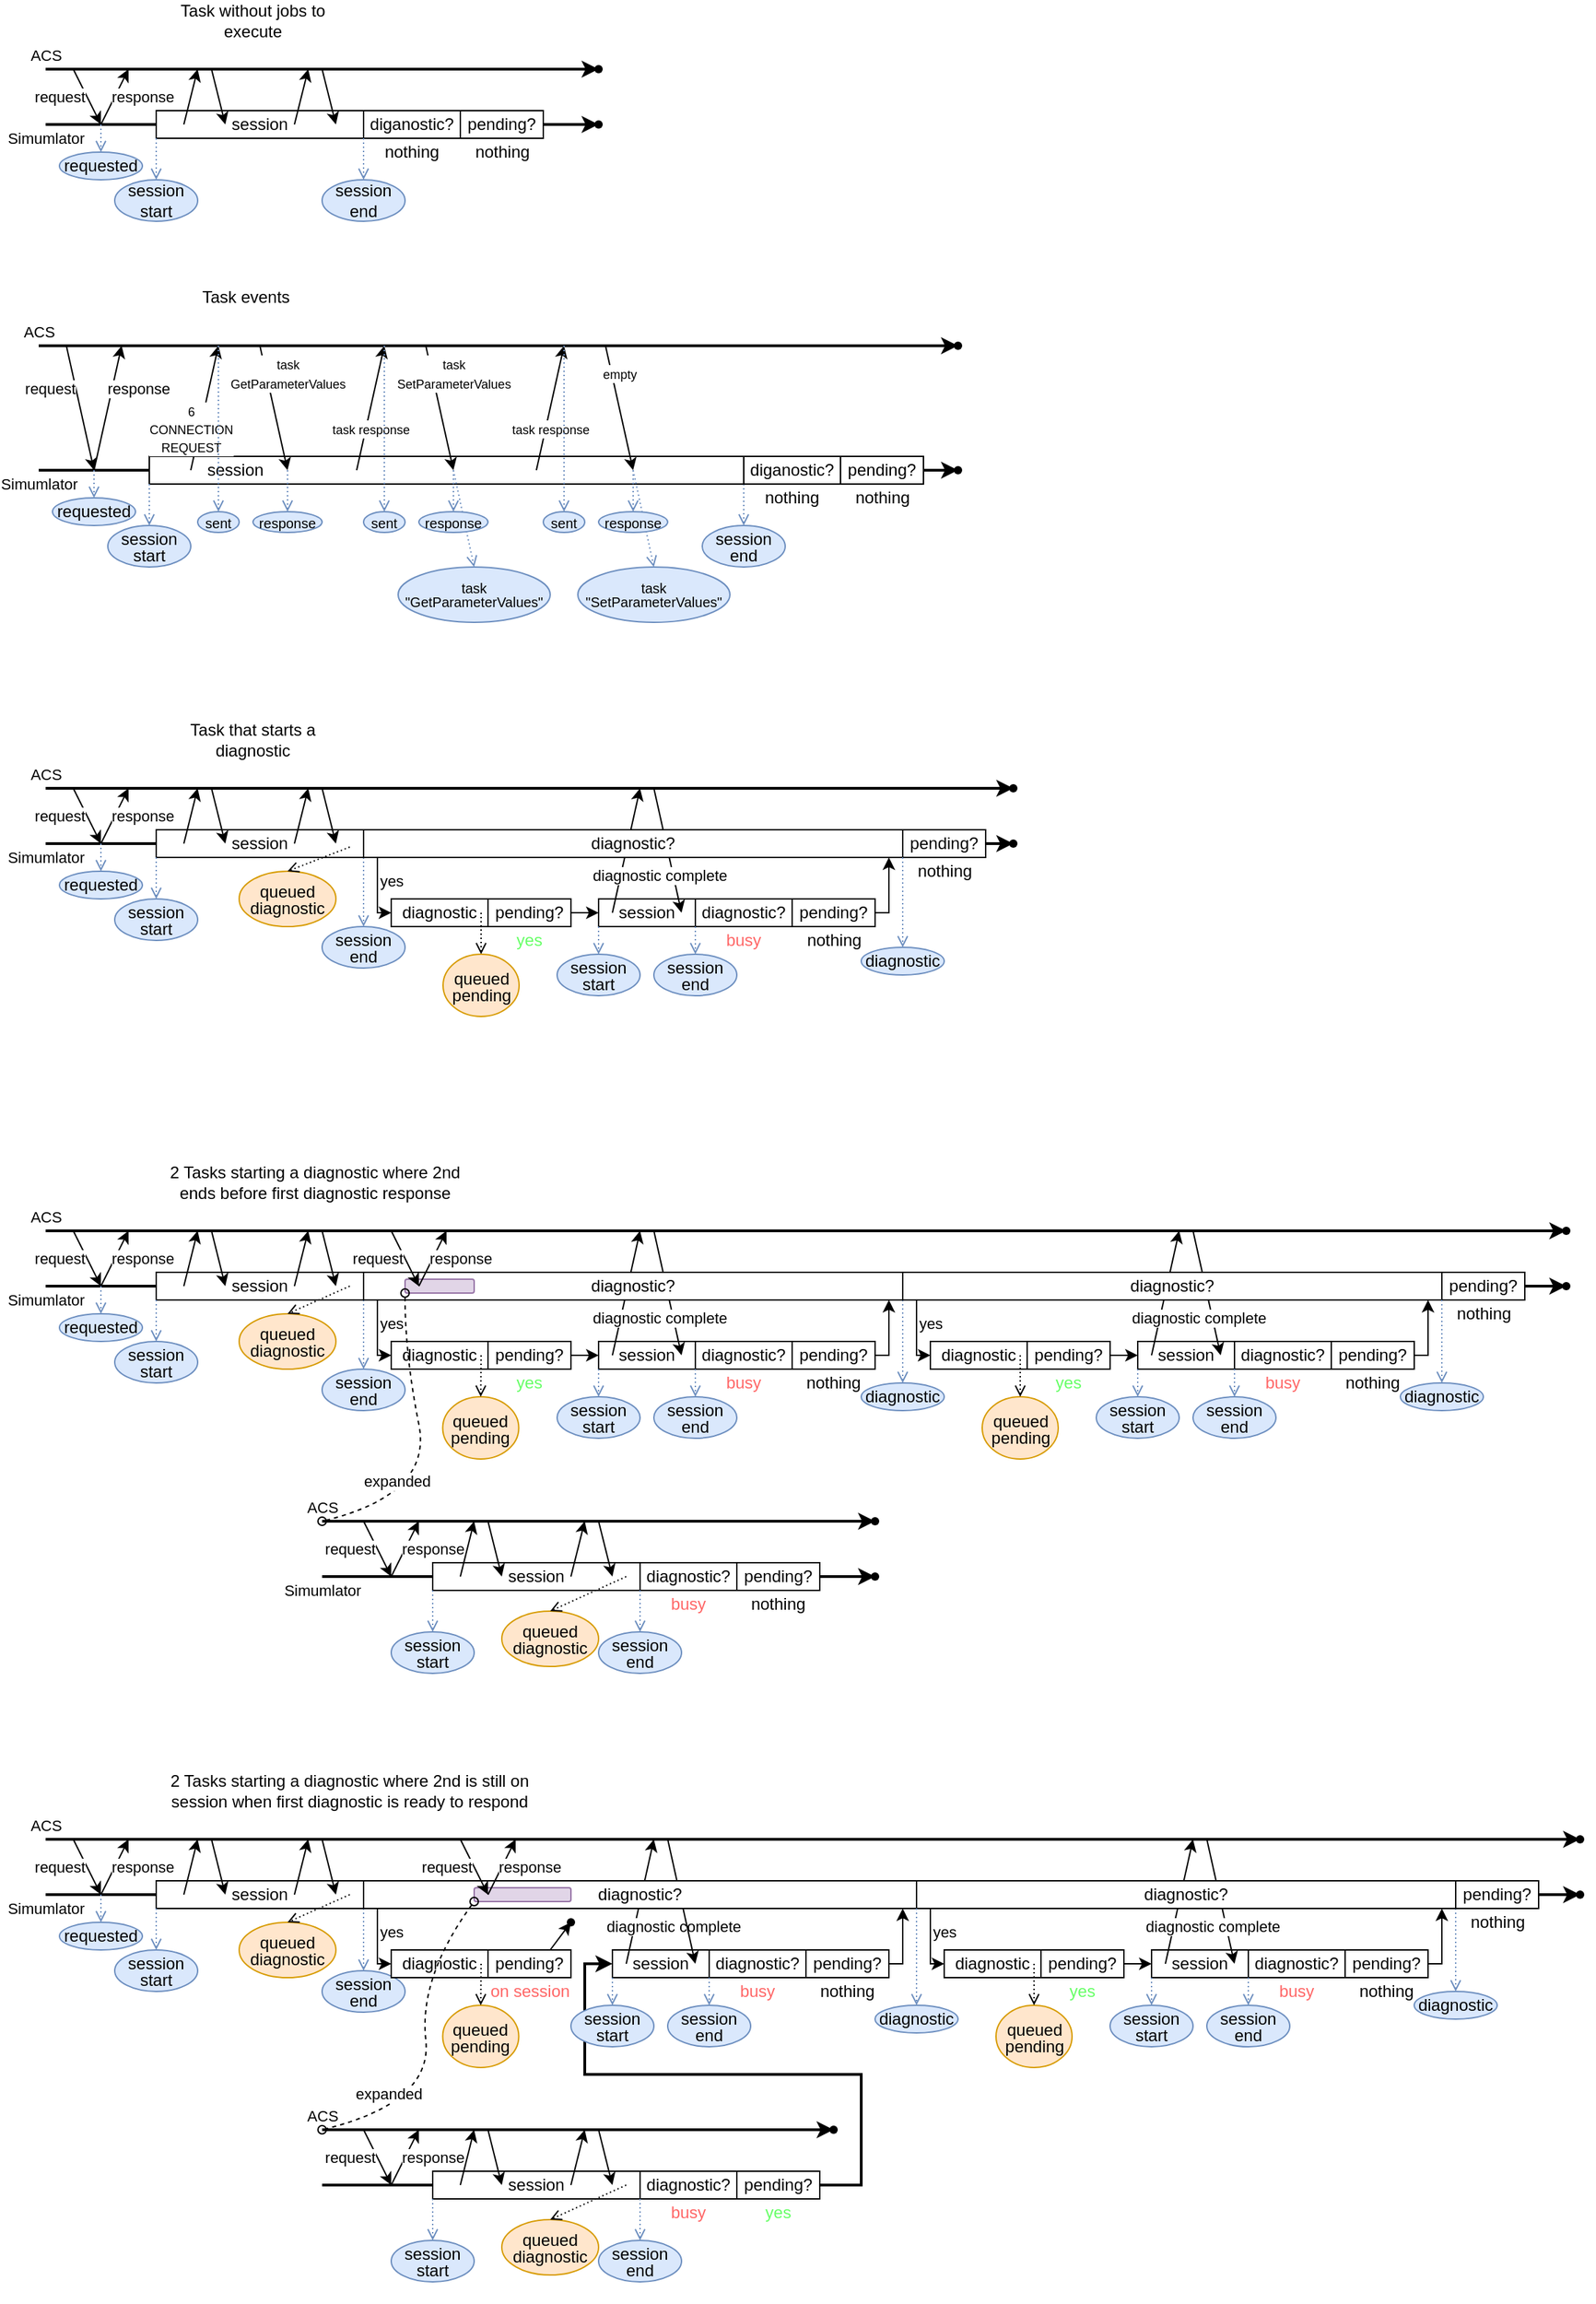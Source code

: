 <mxfile version="22.1.17" type="device">
  <diagram name="Page-1" id="yP0i206jLwXqczYJ7cgE">
    <mxGraphModel dx="1515" dy="614" grid="1" gridSize="10" guides="1" tooltips="1" connect="1" arrows="1" fold="1" page="1" pageScale="1" pageWidth="850" pageHeight="1100" math="0" shadow="0">
      <root>
        <mxCell id="0" />
        <mxCell id="1" parent="0" />
        <mxCell id="THpzJJgdX24z2KqZOQtY-288" style="edgeStyle=orthogonalEdgeStyle;rounded=0;orthogonalLoop=1;jettySize=auto;html=1;strokeWidth=2;entryX=0;entryY=0.5;entryDx=0;entryDy=0;exitX=1;exitY=0.5;exitDx=0;exitDy=0;" parent="1" source="THpzJJgdX24z2KqZOQtY-248" target="THpzJJgdX24z2KqZOQtY-354" edge="1">
          <mxGeometry relative="1" as="geometry">
            <mxPoint x="470" y="1530" as="targetPoint" />
            <Array as="points">
              <mxPoint x="630" y="1690" />
              <mxPoint x="630" y="1610" />
              <mxPoint x="430" y="1610" />
              <mxPoint x="430" y="1530" />
            </Array>
          </mxGeometry>
        </mxCell>
        <mxCell id="THpzJJgdX24z2KqZOQtY-202" value="Simumlator" style="endArrow=classic;html=1;rounded=0;strokeWidth=2;entryX=0.433;entryY=0.717;entryDx=0;entryDy=0;entryPerimeter=0;" parent="1" edge="1" target="qrqE6ktLIQG-A0BeUlNP-98">
          <mxGeometry x="-1" y="-10" width="50" height="50" relative="1" as="geometry">
            <mxPoint x="40" y="1480" as="sourcePoint" />
            <mxPoint x="1150" y="1480" as="targetPoint" />
            <mxPoint as="offset" />
          </mxGeometry>
        </mxCell>
        <mxCell id="THpzJJgdX24z2KqZOQtY-287" value="" style="endArrow=none;html=1;rounded=0;entryX=1;entryY=0.5;entryDx=0;entryDy=0;strokeWidth=2;" parent="1" target="THpzJJgdX24z2KqZOQtY-248" edge="1">
          <mxGeometry width="50" height="50" relative="1" as="geometry">
            <mxPoint x="240" y="1690" as="sourcePoint" />
            <mxPoint x="650" y="1500" as="targetPoint" />
          </mxGeometry>
        </mxCell>
        <mxCell id="THpzJJgdX24z2KqZOQtY-1" value="Simumlator" style="endArrow=classic;html=1;rounded=0;strokeWidth=2;entryX=0.3;entryY=0.583;entryDx=0;entryDy=0;entryPerimeter=0;" parent="1" edge="1" target="qrqE6ktLIQG-A0BeUlNP-87">
          <mxGeometry x="-1" y="-10" width="50" height="50" relative="1" as="geometry">
            <mxPoint x="40" y="200" as="sourcePoint" />
            <mxPoint x="440" y="200" as="targetPoint" />
            <mxPoint as="offset" />
          </mxGeometry>
        </mxCell>
        <mxCell id="THpzJJgdX24z2KqZOQtY-16" value="ACS" style="endArrow=classic;html=1;rounded=0;strokeWidth=2;entryX=0.433;entryY=0.7;entryDx=0;entryDy=0;entryPerimeter=0;" parent="1" edge="1" target="qrqE6ktLIQG-A0BeUlNP-85">
          <mxGeometry x="-1" y="10" width="50" height="50" relative="1" as="geometry">
            <mxPoint x="40" y="160" as="sourcePoint" />
            <mxPoint x="440" y="160" as="targetPoint" />
            <mxPoint as="offset" />
          </mxGeometry>
        </mxCell>
        <mxCell id="THpzJJgdX24z2KqZOQtY-27" value="Task without jobs to execute" style="text;html=1;strokeColor=none;fillColor=none;align=center;verticalAlign=middle;whiteSpace=wrap;rounded=0;" parent="1" vertex="1">
          <mxGeometry x="120" y="110" width="140" height="30" as="geometry" />
        </mxCell>
        <mxCell id="THpzJJgdX24z2KqZOQtY-28" value="Simumlator" style="endArrow=classic;html=1;rounded=0;strokeWidth=2;" parent="1" edge="1" target="qrqE6ktLIQG-A0BeUlNP-78">
          <mxGeometry x="-1" y="-10" width="50" height="50" relative="1" as="geometry">
            <mxPoint x="40" y="720" as="sourcePoint" />
            <mxPoint x="740" y="720" as="targetPoint" />
            <mxPoint as="offset" />
          </mxGeometry>
        </mxCell>
        <mxCell id="THpzJJgdX24z2KqZOQtY-29" value="request" style="endArrow=classic;html=1;rounded=0;" parent="1" edge="1">
          <mxGeometry x="-0.4" y="-18" width="50" height="50" relative="1" as="geometry">
            <mxPoint x="60" y="680" as="sourcePoint" />
            <mxPoint x="80" y="720" as="targetPoint" />
            <Array as="points">
              <mxPoint x="70" y="700" />
            </Array>
            <mxPoint as="offset" />
          </mxGeometry>
        </mxCell>
        <mxCell id="THpzJJgdX24z2KqZOQtY-30" value="session" style="rounded=0;whiteSpace=wrap;html=1;" parent="1" vertex="1">
          <mxGeometry x="120" y="710" width="150" height="20" as="geometry" />
        </mxCell>
        <mxCell id="THpzJJgdX24z2KqZOQtY-31" value="" style="endArrow=classic;html=1;rounded=0;" parent="1" edge="1">
          <mxGeometry width="50" height="50" relative="1" as="geometry">
            <mxPoint x="140" y="720" as="sourcePoint" />
            <mxPoint x="150" y="680" as="targetPoint" />
          </mxGeometry>
        </mxCell>
        <mxCell id="THpzJJgdX24z2KqZOQtY-32" value="" style="endArrow=classic;html=1;rounded=0;" parent="1" edge="1">
          <mxGeometry width="50" height="50" relative="1" as="geometry">
            <mxPoint x="160" y="680" as="sourcePoint" />
            <mxPoint x="170" y="720" as="targetPoint" />
          </mxGeometry>
        </mxCell>
        <mxCell id="THpzJJgdX24z2KqZOQtY-33" value="" style="endArrow=classic;html=1;rounded=0;" parent="1" edge="1">
          <mxGeometry width="50" height="50" relative="1" as="geometry">
            <mxPoint x="220" y="720" as="sourcePoint" />
            <mxPoint x="230" y="680" as="targetPoint" />
          </mxGeometry>
        </mxCell>
        <mxCell id="THpzJJgdX24z2KqZOQtY-34" value="" style="endArrow=classic;html=1;rounded=0;" parent="1" edge="1">
          <mxGeometry width="50" height="50" relative="1" as="geometry">
            <mxPoint x="240" y="680" as="sourcePoint" />
            <mxPoint x="250" y="720" as="targetPoint" />
          </mxGeometry>
        </mxCell>
        <mxCell id="THpzJJgdX24z2KqZOQtY-35" value="ACS" style="endArrow=classic;html=1;rounded=0;strokeWidth=2;entryX=-0.05;entryY=0.5;entryDx=0;entryDy=0;entryPerimeter=0;" parent="1" edge="1" target="qrqE6ktLIQG-A0BeUlNP-80">
          <mxGeometry x="-1" y="10" width="50" height="50" relative="1" as="geometry">
            <mxPoint x="40" y="680" as="sourcePoint" />
            <mxPoint x="740" y="680" as="targetPoint" />
            <mxPoint as="offset" />
          </mxGeometry>
        </mxCell>
        <mxCell id="THpzJJgdX24z2KqZOQtY-36" value="response" style="endArrow=classic;html=1;rounded=0;" parent="1" edge="1">
          <mxGeometry x="0.4" y="-18" width="50" height="50" relative="1" as="geometry">
            <mxPoint x="80" y="720" as="sourcePoint" />
            <mxPoint x="100" y="680" as="targetPoint" />
            <mxPoint as="offset" />
          </mxGeometry>
        </mxCell>
        <mxCell id="THpzJJgdX24z2KqZOQtY-40" value="Task that starts a diagnostic" style="text;html=1;strokeColor=none;fillColor=none;align=center;verticalAlign=middle;whiteSpace=wrap;rounded=0;" parent="1" vertex="1">
          <mxGeometry x="120" y="630" width="140" height="30" as="geometry" />
        </mxCell>
        <mxCell id="THpzJJgdX24z2KqZOQtY-84" value="&lt;br&gt;" style="endArrow=open;html=1;rounded=0;exitX=0;exitY=1;exitDx=0;exitDy=0;fillColor=#dae8fc;strokeColor=#6c8ebf;entryX=0.5;entryY=0;entryDx=0;entryDy=0;dashed=1;dashPattern=1 2;endFill=0;" parent="1" target="THpzJJgdX24z2KqZOQtY-109" edge="1">
          <mxGeometry x="-0.2" width="50" height="50" relative="1" as="geometry">
            <mxPoint x="270.0" y="730" as="sourcePoint" />
            <mxPoint x="270" y="780.0" as="targetPoint" />
            <mxPoint as="offset" />
          </mxGeometry>
        </mxCell>
        <mxCell id="THpzJJgdX24z2KqZOQtY-86" value="&lt;br&gt;" style="endArrow=open;html=1;rounded=0;exitX=0;exitY=1;exitDx=0;exitDy=0;fillColor=#dae8fc;strokeColor=#6c8ebf;entryX=0.5;entryY=0;entryDx=0;entryDy=0;dashed=1;dashPattern=1 2;endFill=0;" parent="1" target="THpzJJgdX24z2KqZOQtY-107" edge="1">
          <mxGeometry width="50" height="50" relative="1" as="geometry">
            <mxPoint x="120" y="730" as="sourcePoint" />
            <mxPoint x="120" y="750.0" as="targetPoint" />
            <mxPoint as="offset" />
          </mxGeometry>
        </mxCell>
        <mxCell id="THpzJJgdX24z2KqZOQtY-107" value="&lt;div style=&quot;line-height: 100%;&quot;&gt;session&lt;/div&gt;&lt;div style=&quot;line-height: 100%;&quot;&gt;&lt;span data-darkreader-inline-color=&quot;&quot; data-darkreader-inline-bgcolor=&quot;&quot; style=&quot;background-color: initial; color: rgb(0, 0, 0); --darkreader-inline-bgcolor: initial; --darkreader-inline-color: #e8e6e3;&quot;&gt;start&lt;/span&gt;&lt;/div&gt;" style="ellipse;whiteSpace=wrap;html=1;fillColor=#dae8fc;strokeColor=#6c8ebf;" parent="1" vertex="1">
          <mxGeometry x="90" y="760" width="60" height="30" as="geometry" />
        </mxCell>
        <mxCell id="THpzJJgdX24z2KqZOQtY-109" value="&lt;div style=&quot;line-height: 100%;&quot;&gt;session&lt;/div&gt;&lt;div style=&quot;line-height: 100%;&quot;&gt;&lt;span data-darkreader-inline-color=&quot;&quot; data-darkreader-inline-bgcolor=&quot;&quot; style=&quot;background-color: initial; color: rgb(0, 0, 0); --darkreader-inline-bgcolor: initial; --darkreader-inline-color: #e8e6e3;&quot;&gt;end&lt;/span&gt;&lt;/div&gt;" style="ellipse;whiteSpace=wrap;html=1;fillColor=#dae8fc;strokeColor=#6c8ebf;" parent="1" vertex="1">
          <mxGeometry x="240" y="780" width="60" height="30" as="geometry" />
        </mxCell>
        <mxCell id="THpzJJgdX24z2KqZOQtY-114" value="&lt;br&gt;" style="endArrow=open;html=1;rounded=0;fillColor=#dae8fc;strokeColor=#6c8ebf;entryX=0.5;entryY=0;entryDx=0;entryDy=0;dashed=1;dashPattern=1 2;endFill=0;" parent="1" target="THpzJJgdX24z2KqZOQtY-115" edge="1">
          <mxGeometry width="50" height="50" relative="1" as="geometry">
            <mxPoint x="80" y="720" as="sourcePoint" />
            <mxPoint x="82.5" y="800.0" as="targetPoint" />
            <mxPoint as="offset" />
          </mxGeometry>
        </mxCell>
        <mxCell id="THpzJJgdX24z2KqZOQtY-115" value="requested" style="ellipse;whiteSpace=wrap;html=1;fillColor=#dae8fc;strokeColor=#6c8ebf;" parent="1" vertex="1">
          <mxGeometry x="50" y="740" width="60" height="20" as="geometry" />
        </mxCell>
        <mxCell id="THpzJJgdX24z2KqZOQtY-120" value="Simumlator" style="endArrow=classic;html=1;rounded=0;strokeWidth=2;entryX=0.467;entryY=0.667;entryDx=0;entryDy=0;entryPerimeter=0;" parent="1" edge="1" target="qrqE6ktLIQG-A0BeUlNP-92">
          <mxGeometry x="-1" y="-10" width="50" height="50" relative="1" as="geometry">
            <mxPoint x="40" y="1040" as="sourcePoint" />
            <mxPoint x="1140" y="1040" as="targetPoint" />
            <mxPoint as="offset" />
          </mxGeometry>
        </mxCell>
        <mxCell id="THpzJJgdX24z2KqZOQtY-121" value="request" style="endArrow=classic;html=1;rounded=0;" parent="1" edge="1">
          <mxGeometry x="-0.4" y="-18" width="50" height="50" relative="1" as="geometry">
            <mxPoint x="60" y="1000" as="sourcePoint" />
            <mxPoint x="80" y="1040" as="targetPoint" />
            <Array as="points">
              <mxPoint x="70" y="1020" />
            </Array>
            <mxPoint as="offset" />
          </mxGeometry>
        </mxCell>
        <mxCell id="THpzJJgdX24z2KqZOQtY-122" value="session" style="rounded=0;whiteSpace=wrap;html=1;" parent="1" vertex="1">
          <mxGeometry x="120" y="1030" width="150" height="20" as="geometry" />
        </mxCell>
        <mxCell id="THpzJJgdX24z2KqZOQtY-123" value="" style="endArrow=classic;html=1;rounded=0;" parent="1" edge="1">
          <mxGeometry width="50" height="50" relative="1" as="geometry">
            <mxPoint x="140" y="1040" as="sourcePoint" />
            <mxPoint x="150" y="1000" as="targetPoint" />
          </mxGeometry>
        </mxCell>
        <mxCell id="THpzJJgdX24z2KqZOQtY-124" value="" style="endArrow=classic;html=1;rounded=0;" parent="1" edge="1">
          <mxGeometry width="50" height="50" relative="1" as="geometry">
            <mxPoint x="160" y="1000" as="sourcePoint" />
            <mxPoint x="170" y="1040" as="targetPoint" />
          </mxGeometry>
        </mxCell>
        <mxCell id="THpzJJgdX24z2KqZOQtY-125" value="" style="endArrow=classic;html=1;rounded=0;" parent="1" edge="1">
          <mxGeometry width="50" height="50" relative="1" as="geometry">
            <mxPoint x="220" y="1040" as="sourcePoint" />
            <mxPoint x="230" y="1000" as="targetPoint" />
          </mxGeometry>
        </mxCell>
        <mxCell id="THpzJJgdX24z2KqZOQtY-126" value="" style="endArrow=classic;html=1;rounded=0;" parent="1" edge="1">
          <mxGeometry width="50" height="50" relative="1" as="geometry">
            <mxPoint x="240" y="1000" as="sourcePoint" />
            <mxPoint x="250" y="1040" as="targetPoint" />
          </mxGeometry>
        </mxCell>
        <mxCell id="THpzJJgdX24z2KqZOQtY-127" value="ACS" style="endArrow=classic;html=1;rounded=0;strokeWidth=2;entryX=0.417;entryY=0.7;entryDx=0;entryDy=0;entryPerimeter=0;" parent="1" edge="1" target="qrqE6ktLIQG-A0BeUlNP-91">
          <mxGeometry x="-1" y="10" width="50" height="50" relative="1" as="geometry">
            <mxPoint x="40" y="1000" as="sourcePoint" />
            <mxPoint x="1140" y="1000" as="targetPoint" />
            <mxPoint as="offset" />
          </mxGeometry>
        </mxCell>
        <mxCell id="THpzJJgdX24z2KqZOQtY-128" value="response" style="endArrow=classic;html=1;rounded=0;" parent="1" edge="1">
          <mxGeometry x="0.4" y="-18" width="50" height="50" relative="1" as="geometry">
            <mxPoint x="80" y="1040" as="sourcePoint" />
            <mxPoint x="100" y="1000" as="targetPoint" />
            <mxPoint as="offset" />
          </mxGeometry>
        </mxCell>
        <mxCell id="THpzJJgdX24z2KqZOQtY-130" value="2 Tasks starting a diagnostic where 2nd ends before first diagnostic response" style="text;html=1;strokeColor=none;fillColor=none;align=center;verticalAlign=middle;whiteSpace=wrap;rounded=0;" parent="1" vertex="1">
          <mxGeometry x="120" y="950" width="230" height="30" as="geometry" />
        </mxCell>
        <mxCell id="THpzJJgdX24z2KqZOQtY-141" value="&lt;br&gt;" style="endArrow=open;html=1;rounded=0;exitX=0;exitY=1;exitDx=0;exitDy=0;fillColor=#dae8fc;strokeColor=#6c8ebf;entryX=0.5;entryY=0;entryDx=0;entryDy=0;dashed=1;dashPattern=1 2;endFill=0;" parent="1" target="THpzJJgdX24z2KqZOQtY-147" edge="1">
          <mxGeometry x="-0.2" width="50" height="50" relative="1" as="geometry">
            <mxPoint x="270.0" y="1050" as="sourcePoint" />
            <mxPoint x="270" y="1100" as="targetPoint" />
            <mxPoint as="offset" />
          </mxGeometry>
        </mxCell>
        <mxCell id="THpzJJgdX24z2KqZOQtY-142" value="&lt;br&gt;" style="endArrow=open;html=1;rounded=0;exitX=0;exitY=1;exitDx=0;exitDy=0;fillColor=#dae8fc;strokeColor=#6c8ebf;entryX=0.5;entryY=0;entryDx=0;entryDy=0;dashed=1;dashPattern=1 2;startArrow=none;startFill=0;endFill=0;" parent="1" target="THpzJJgdX24z2KqZOQtY-145" edge="1">
          <mxGeometry width="50" height="50" relative="1" as="geometry">
            <mxPoint x="120" y="1050" as="sourcePoint" />
            <mxPoint x="120" y="1070" as="targetPoint" />
            <mxPoint as="offset" />
          </mxGeometry>
        </mxCell>
        <mxCell id="THpzJJgdX24z2KqZOQtY-145" value="&lt;div style=&quot;line-height: 100%;&quot;&gt;session&lt;/div&gt;&lt;div style=&quot;line-height: 100%;&quot;&gt;&lt;span data-darkreader-inline-color=&quot;&quot; data-darkreader-inline-bgcolor=&quot;&quot; style=&quot;background-color: initial; color: rgb(0, 0, 0); --darkreader-inline-bgcolor: initial; --darkreader-inline-color: #e8e6e3;&quot;&gt;start&lt;/span&gt;&lt;/div&gt;" style="ellipse;whiteSpace=wrap;html=1;fillColor=#dae8fc;strokeColor=#6c8ebf;" parent="1" vertex="1">
          <mxGeometry x="90" y="1080" width="60" height="30" as="geometry" />
        </mxCell>
        <mxCell id="THpzJJgdX24z2KqZOQtY-149" value="&lt;br&gt;" style="endArrow=open;html=1;rounded=0;fillColor=#dae8fc;strokeColor=#6c8ebf;entryX=0.5;entryY=0;entryDx=0;entryDy=0;dashed=1;dashPattern=1 2;endFill=0;" parent="1" target="THpzJJgdX24z2KqZOQtY-150" edge="1">
          <mxGeometry width="50" height="50" relative="1" as="geometry">
            <mxPoint x="80" y="1040" as="sourcePoint" />
            <mxPoint x="82.5" y="1120" as="targetPoint" />
            <mxPoint as="offset" />
          </mxGeometry>
        </mxCell>
        <mxCell id="THpzJJgdX24z2KqZOQtY-150" value="requested" style="ellipse;whiteSpace=wrap;html=1;fillColor=#dae8fc;strokeColor=#6c8ebf;" parent="1" vertex="1">
          <mxGeometry x="50" y="1060" width="60" height="20" as="geometry" />
        </mxCell>
        <mxCell id="THpzJJgdX24z2KqZOQtY-158" value="Simumlator" style="endArrow=classic;html=1;rounded=0;strokeWidth=2;entryX=0.433;entryY=0.65;entryDx=0;entryDy=0;entryPerimeter=0;" parent="1" edge="1" target="qrqE6ktLIQG-A0BeUlNP-76">
          <mxGeometry x="-1" y="-10" width="50" height="50" relative="1" as="geometry">
            <mxPoint x="240" y="1250" as="sourcePoint" />
            <mxPoint x="640" y="1250" as="targetPoint" />
            <mxPoint as="offset" />
          </mxGeometry>
        </mxCell>
        <mxCell id="THpzJJgdX24z2KqZOQtY-160" value="ACS" style="endArrow=classic;html=1;rounded=0;strokeWidth=2;entryX=0.483;entryY=0.7;entryDx=0;entryDy=0;entryPerimeter=0;" parent="1" edge="1" target="qrqE6ktLIQG-A0BeUlNP-96">
          <mxGeometry x="-1" y="10" width="50" height="50" relative="1" as="geometry">
            <mxPoint x="240" y="1210" as="sourcePoint" />
            <mxPoint x="640" y="1210" as="targetPoint" />
            <mxPoint as="offset" />
          </mxGeometry>
        </mxCell>
        <mxCell id="THpzJJgdX24z2KqZOQtY-161" value="request" style="endArrow=classic;html=1;rounded=0;" parent="1" edge="1">
          <mxGeometry x="-0.4" y="-18" width="50" height="50" relative="1" as="geometry">
            <mxPoint x="270" y="1210" as="sourcePoint" />
            <mxPoint x="290" y="1250" as="targetPoint" />
            <Array as="points">
              <mxPoint x="280" y="1230" />
            </Array>
            <mxPoint as="offset" />
          </mxGeometry>
        </mxCell>
        <mxCell id="THpzJJgdX24z2KqZOQtY-162" value="response" style="endArrow=classic;html=1;rounded=0;" parent="1" edge="1">
          <mxGeometry x="0.4" y="-18" width="50" height="50" relative="1" as="geometry">
            <mxPoint x="290" y="1250" as="sourcePoint" />
            <mxPoint x="310" y="1210" as="targetPoint" />
            <mxPoint as="offset" />
          </mxGeometry>
        </mxCell>
        <mxCell id="THpzJJgdX24z2KqZOQtY-174" value="&lt;p style=&quot;line-height: 100%;&quot;&gt;queued&lt;br&gt;diagnostic&lt;/p&gt;" style="ellipse;whiteSpace=wrap;html=1;fillColor=#ffe6cc;strokeColor=#d79b00;" parent="1" vertex="1">
          <mxGeometry x="180" y="1060" width="70" height="40" as="geometry" />
        </mxCell>
        <mxCell id="THpzJJgdX24z2KqZOQtY-175" value="" style="endArrow=open;html=1;rounded=0;entryX=0.5;entryY=0;entryDx=0;entryDy=0;dashed=1;dashPattern=1 2;endFill=0;" parent="1" target="THpzJJgdX24z2KqZOQtY-174" edge="1">
          <mxGeometry width="50" height="50" relative="1" as="geometry">
            <mxPoint x="260" y="1040" as="sourcePoint" />
            <mxPoint x="370" y="1050" as="targetPoint" />
          </mxGeometry>
        </mxCell>
        <mxCell id="THpzJJgdX24z2KqZOQtY-197" value="&lt;p style=&quot;line-height: 100%;&quot;&gt;queued&lt;br&gt;diagnostic&lt;/p&gt;" style="ellipse;whiteSpace=wrap;html=1;fillColor=#ffe6cc;strokeColor=#d79b00;" parent="1" vertex="1">
          <mxGeometry x="180" y="740" width="70" height="40" as="geometry" />
        </mxCell>
        <mxCell id="THpzJJgdX24z2KqZOQtY-198" value="" style="endArrow=open;html=1;rounded=0;entryX=0.5;entryY=0;entryDx=0;entryDy=0;dashed=1;dashPattern=1 2;endFill=0;" parent="1" target="THpzJJgdX24z2KqZOQtY-197" edge="1">
          <mxGeometry width="50" height="50" relative="1" as="geometry">
            <mxPoint x="260" y="722.5" as="sourcePoint" />
            <mxPoint x="370" y="732.5" as="targetPoint" />
          </mxGeometry>
        </mxCell>
        <mxCell id="THpzJJgdX24z2KqZOQtY-203" value="request" style="endArrow=classic;html=1;rounded=0;" parent="1" edge="1">
          <mxGeometry x="-0.4" y="-18" width="50" height="50" relative="1" as="geometry">
            <mxPoint x="60" y="1440" as="sourcePoint" />
            <mxPoint x="80" y="1480" as="targetPoint" />
            <Array as="points">
              <mxPoint x="70" y="1460" />
            </Array>
            <mxPoint as="offset" />
          </mxGeometry>
        </mxCell>
        <mxCell id="THpzJJgdX24z2KqZOQtY-204" value="session" style="rounded=0;whiteSpace=wrap;html=1;" parent="1" vertex="1">
          <mxGeometry x="120" y="1470" width="150" height="20" as="geometry" />
        </mxCell>
        <mxCell id="THpzJJgdX24z2KqZOQtY-205" value="" style="endArrow=classic;html=1;rounded=0;" parent="1" edge="1">
          <mxGeometry width="50" height="50" relative="1" as="geometry">
            <mxPoint x="140" y="1480" as="sourcePoint" />
            <mxPoint x="150" y="1440" as="targetPoint" />
          </mxGeometry>
        </mxCell>
        <mxCell id="THpzJJgdX24z2KqZOQtY-206" value="" style="endArrow=classic;html=1;rounded=0;" parent="1" edge="1">
          <mxGeometry width="50" height="50" relative="1" as="geometry">
            <mxPoint x="160" y="1440" as="sourcePoint" />
            <mxPoint x="170" y="1480" as="targetPoint" />
          </mxGeometry>
        </mxCell>
        <mxCell id="THpzJJgdX24z2KqZOQtY-207" value="" style="endArrow=classic;html=1;rounded=0;" parent="1" edge="1">
          <mxGeometry width="50" height="50" relative="1" as="geometry">
            <mxPoint x="220" y="1480" as="sourcePoint" />
            <mxPoint x="230" y="1440" as="targetPoint" />
          </mxGeometry>
        </mxCell>
        <mxCell id="THpzJJgdX24z2KqZOQtY-208" value="" style="endArrow=classic;html=1;rounded=0;" parent="1" edge="1">
          <mxGeometry width="50" height="50" relative="1" as="geometry">
            <mxPoint x="240" y="1440" as="sourcePoint" />
            <mxPoint x="250" y="1480" as="targetPoint" />
          </mxGeometry>
        </mxCell>
        <mxCell id="THpzJJgdX24z2KqZOQtY-209" value="ACS" style="endArrow=classic;html=1;rounded=0;strokeWidth=2;entryX=0.483;entryY=0.683;entryDx=0;entryDy=0;entryPerimeter=0;" parent="1" edge="1" target="qrqE6ktLIQG-A0BeUlNP-97">
          <mxGeometry x="-1" y="10" width="50" height="50" relative="1" as="geometry">
            <mxPoint x="40" y="1440" as="sourcePoint" />
            <mxPoint x="1150" y="1440" as="targetPoint" />
            <mxPoint as="offset" />
          </mxGeometry>
        </mxCell>
        <mxCell id="THpzJJgdX24z2KqZOQtY-210" value="response" style="endArrow=classic;html=1;rounded=0;" parent="1" edge="1">
          <mxGeometry x="0.4" y="-18" width="50" height="50" relative="1" as="geometry">
            <mxPoint x="80" y="1480" as="sourcePoint" />
            <mxPoint x="100" y="1440" as="targetPoint" />
            <mxPoint as="offset" />
          </mxGeometry>
        </mxCell>
        <mxCell id="THpzJJgdX24z2KqZOQtY-212" value="2 Tasks starting a diagnostic where 2nd is still on session when first diagnostic is ready to respond" style="text;html=1;strokeColor=none;fillColor=none;align=center;verticalAlign=middle;whiteSpace=wrap;rounded=0;" parent="1" vertex="1">
          <mxGeometry x="120" y="1390" width="280" height="30" as="geometry" />
        </mxCell>
        <mxCell id="THpzJJgdX24z2KqZOQtY-223" value="&lt;br&gt;" style="endArrow=open;html=1;rounded=0;exitX=0;exitY=1;exitDx=0;exitDy=0;fillColor=#dae8fc;strokeColor=#6c8ebf;entryX=0.5;entryY=0;entryDx=0;entryDy=0;dashed=1;dashPattern=1 2;endFill=0;" parent="1" target="THpzJJgdX24z2KqZOQtY-229" edge="1">
          <mxGeometry x="-0.2" width="50" height="50" relative="1" as="geometry">
            <mxPoint x="270.0" y="1490" as="sourcePoint" />
            <mxPoint x="270" y="1540" as="targetPoint" />
            <mxPoint as="offset" />
          </mxGeometry>
        </mxCell>
        <mxCell id="THpzJJgdX24z2KqZOQtY-224" value="&lt;br&gt;" style="endArrow=open;html=1;rounded=0;exitX=0;exitY=1;exitDx=0;exitDy=0;fillColor=#dae8fc;strokeColor=#6c8ebf;entryX=0.5;entryY=0;entryDx=0;entryDy=0;dashed=1;dashPattern=1 2;endFill=0;" parent="1" target="THpzJJgdX24z2KqZOQtY-227" edge="1">
          <mxGeometry width="50" height="50" relative="1" as="geometry">
            <mxPoint x="120" y="1490" as="sourcePoint" />
            <mxPoint x="120" y="1510" as="targetPoint" />
            <mxPoint as="offset" />
          </mxGeometry>
        </mxCell>
        <mxCell id="THpzJJgdX24z2KqZOQtY-227" value="&lt;div style=&quot;line-height: 100%;&quot;&gt;session&lt;/div&gt;&lt;div style=&quot;line-height: 100%;&quot;&gt;&lt;span data-darkreader-inline-color=&quot;&quot; data-darkreader-inline-bgcolor=&quot;&quot; style=&quot;background-color: initial; color: rgb(0, 0, 0); --darkreader-inline-bgcolor: initial; --darkreader-inline-color: #e8e6e3;&quot;&gt;start&lt;/span&gt;&lt;/div&gt;" style="ellipse;whiteSpace=wrap;html=1;fillColor=#dae8fc;strokeColor=#6c8ebf;" parent="1" vertex="1">
          <mxGeometry x="90" y="1520" width="60" height="30" as="geometry" />
        </mxCell>
        <mxCell id="THpzJJgdX24z2KqZOQtY-229" value="&lt;div style=&quot;line-height: 100%;&quot;&gt;session&lt;/div&gt;&lt;div style=&quot;line-height: 100%;&quot;&gt;&lt;span data-darkreader-inline-color=&quot;&quot; data-darkreader-inline-bgcolor=&quot;&quot; style=&quot;background-color: initial; color: rgb(0, 0, 0); --darkreader-inline-bgcolor: initial; --darkreader-inline-color: #e8e6e3;&quot;&gt;end&lt;/span&gt;&lt;/div&gt;" style="ellipse;whiteSpace=wrap;html=1;fillColor=#dae8fc;strokeColor=#6c8ebf;" parent="1" vertex="1">
          <mxGeometry x="240" y="1535" width="60" height="30" as="geometry" />
        </mxCell>
        <mxCell id="THpzJJgdX24z2KqZOQtY-231" value="&lt;br&gt;" style="endArrow=open;html=1;rounded=0;fillColor=#dae8fc;strokeColor=#6c8ebf;entryX=0.5;entryY=0;entryDx=0;entryDy=0;dashed=1;dashPattern=1 2;endFill=0;" parent="1" target="THpzJJgdX24z2KqZOQtY-232" edge="1">
          <mxGeometry width="50" height="50" relative="1" as="geometry">
            <mxPoint x="80" y="1480" as="sourcePoint" />
            <mxPoint x="82.5" y="1560" as="targetPoint" />
            <mxPoint as="offset" />
          </mxGeometry>
        </mxCell>
        <mxCell id="THpzJJgdX24z2KqZOQtY-232" value="requested" style="ellipse;whiteSpace=wrap;html=1;fillColor=#dae8fc;strokeColor=#6c8ebf;" parent="1" vertex="1">
          <mxGeometry x="50" y="1500" width="60" height="20" as="geometry" />
        </mxCell>
        <mxCell id="THpzJJgdX24z2KqZOQtY-239" value="ACS" style="endArrow=classic;html=1;rounded=0;strokeWidth=2;entryX=0.583;entryY=0.667;entryDx=0;entryDy=0;entryPerimeter=0;" parent="1" edge="1" target="qrqE6ktLIQG-A0BeUlNP-99">
          <mxGeometry x="-1" y="10" width="50" height="50" relative="1" as="geometry">
            <mxPoint x="240" y="1650" as="sourcePoint" />
            <mxPoint x="610" y="1650" as="targetPoint" />
            <mxPoint as="offset" />
          </mxGeometry>
        </mxCell>
        <mxCell id="THpzJJgdX24z2KqZOQtY-240" value="request" style="endArrow=classic;html=1;rounded=0;" parent="1" edge="1">
          <mxGeometry x="-0.4" y="-18" width="50" height="50" relative="1" as="geometry">
            <mxPoint x="270" y="1650" as="sourcePoint" />
            <mxPoint x="290" y="1690" as="targetPoint" />
            <Array as="points">
              <mxPoint x="280" y="1670" />
            </Array>
            <mxPoint as="offset" />
          </mxGeometry>
        </mxCell>
        <mxCell id="THpzJJgdX24z2KqZOQtY-241" value="response" style="endArrow=classic;html=1;rounded=0;" parent="1" edge="1">
          <mxGeometry x="0.4" y="-18" width="50" height="50" relative="1" as="geometry">
            <mxPoint x="290" y="1690" as="sourcePoint" />
            <mxPoint x="310" y="1650" as="targetPoint" />
            <mxPoint as="offset" />
          </mxGeometry>
        </mxCell>
        <mxCell id="THpzJJgdX24z2KqZOQtY-251" value="&lt;p style=&quot;line-height: 100%;&quot;&gt;queued&lt;br&gt;diagnostic&lt;/p&gt;" style="ellipse;whiteSpace=wrap;html=1;fillColor=#ffe6cc;strokeColor=#d79b00;" parent="1" vertex="1">
          <mxGeometry x="180" y="1500" width="70" height="40" as="geometry" />
        </mxCell>
        <mxCell id="THpzJJgdX24z2KqZOQtY-252" value="" style="endArrow=open;html=1;rounded=0;entryX=0.5;entryY=0;entryDx=0;entryDy=0;dashed=1;dashPattern=1 2;endFill=0;" parent="1" target="THpzJJgdX24z2KqZOQtY-251" edge="1">
          <mxGeometry width="50" height="50" relative="1" as="geometry">
            <mxPoint x="260" y="1480" as="sourcePoint" />
            <mxPoint x="370" y="1490" as="targetPoint" />
          </mxGeometry>
        </mxCell>
        <mxCell id="THpzJJgdX24z2KqZOQtY-375" value="" style="group" parent="1" vertex="1" connectable="0">
          <mxGeometry x="680" y="1490" width="140" height="110" as="geometry" />
        </mxCell>
        <mxCell id="THpzJJgdX24z2KqZOQtY-376" value="" style="group" parent="THpzJJgdX24z2KqZOQtY-375" vertex="1" connectable="0">
          <mxGeometry x="80" y="30" width="60" height="35" as="geometry" />
        </mxCell>
        <mxCell id="THpzJJgdX24z2KqZOQtY-377" value="pending?" style="rounded=0;whiteSpace=wrap;html=1;" parent="THpzJJgdX24z2KqZOQtY-376" vertex="1">
          <mxGeometry width="60" height="20" as="geometry" />
        </mxCell>
        <mxCell id="THpzJJgdX24z2KqZOQtY-378" value="&lt;font style=&quot;--darkreader-inline-color: #61ff61;&quot; data-darkreader-inline-color=&quot;&quot; color=&quot;#66ff66&quot;&gt;yes&lt;/font&gt;" style="text;html=1;strokeColor=none;fillColor=none;align=center;verticalAlign=middle;whiteSpace=wrap;rounded=0;" parent="THpzJJgdX24z2KqZOQtY-376" vertex="1">
          <mxGeometry x="15" y="25" width="30" height="10" as="geometry" />
        </mxCell>
        <mxCell id="THpzJJgdX24z2KqZOQtY-379" value="" style="group" parent="THpzJJgdX24z2KqZOQtY-375" vertex="1" connectable="0">
          <mxGeometry width="95" height="110" as="geometry" />
        </mxCell>
        <mxCell id="THpzJJgdX24z2KqZOQtY-380" value="diagnostic" style="rounded=0;whiteSpace=wrap;html=1;" parent="THpzJJgdX24z2KqZOQtY-379" vertex="1">
          <mxGeometry x="10" y="30" width="70" height="20" as="geometry" />
        </mxCell>
        <mxCell id="THpzJJgdX24z2KqZOQtY-381" value="yes" style="endArrow=classic;html=1;rounded=0;entryX=0;entryY=0.5;entryDx=0;entryDy=0;edgeStyle=orthogonalEdgeStyle;" parent="THpzJJgdX24z2KqZOQtY-379" edge="1">
          <mxGeometry x="-0.333" y="10" width="50" height="50" relative="1" as="geometry">
            <mxPoint as="sourcePoint" />
            <mxPoint x="10" y="40" as="targetPoint" />
            <Array as="points">
              <mxPoint />
              <mxPoint y="35" />
            </Array>
            <mxPoint as="offset" />
          </mxGeometry>
        </mxCell>
        <mxCell id="THpzJJgdX24z2KqZOQtY-382" value="&lt;p style=&quot;line-height: 100%;&quot;&gt;queued&lt;br&gt;pending&lt;/p&gt;" style="ellipse;whiteSpace=wrap;html=1;fillColor=#ffe6cc;strokeColor=#d79b00;" parent="THpzJJgdX24z2KqZOQtY-379" vertex="1">
          <mxGeometry x="47.5" y="70" width="55" height="45" as="geometry" />
        </mxCell>
        <mxCell id="THpzJJgdX24z2KqZOQtY-383" value="" style="endArrow=open;html=1;rounded=0;entryX=0.5;entryY=0;entryDx=0;entryDy=0;dashed=1;dashPattern=1 2;endFill=0;" parent="THpzJJgdX24z2KqZOQtY-379" target="THpzJJgdX24z2KqZOQtY-382" edge="1">
          <mxGeometry width="50" height="50" relative="1" as="geometry">
            <mxPoint x="75" y="40" as="sourcePoint" />
            <mxPoint x="182.5" y="42.5" as="targetPoint" />
          </mxGeometry>
        </mxCell>
        <mxCell id="THpzJJgdX24z2KqZOQtY-388" value="" style="group" parent="1" vertex="1" connectable="0">
          <mxGeometry x="290" y="1650" width="310" height="125" as="geometry" />
        </mxCell>
        <mxCell id="THpzJJgdX24z2KqZOQtY-385" value="" style="group" parent="THpzJJgdX24z2KqZOQtY-388" vertex="1" connectable="0">
          <mxGeometry x="180" y="30" width="70" height="35" as="geometry" />
        </mxCell>
        <mxCell id="THpzJJgdX24z2KqZOQtY-246" value="busy" style="text;html=1;align=center;verticalAlign=middle;whiteSpace=wrap;rounded=0;fontColor=#FF6666;" parent="THpzJJgdX24z2KqZOQtY-385" vertex="1">
          <mxGeometry x="20" y="25" width="30" height="10" as="geometry" />
        </mxCell>
        <mxCell id="THpzJJgdX24z2KqZOQtY-247" value="diagnostic?" style="rounded=0;whiteSpace=wrap;html=1;" parent="THpzJJgdX24z2KqZOQtY-385" vertex="1">
          <mxGeometry width="70" height="20" as="geometry" />
        </mxCell>
        <mxCell id="THpzJJgdX24z2KqZOQtY-386" value="" style="group" parent="THpzJJgdX24z2KqZOQtY-388" vertex="1" connectable="0">
          <mxGeometry x="250" y="30" width="60" height="35" as="geometry" />
        </mxCell>
        <mxCell id="THpzJJgdX24z2KqZOQtY-248" value="pending?" style="rounded=0;whiteSpace=wrap;html=1;" parent="THpzJJgdX24z2KqZOQtY-386" vertex="1">
          <mxGeometry width="60" height="20" as="geometry" />
        </mxCell>
        <mxCell id="THpzJJgdX24z2KqZOQtY-250" value="&lt;font style=&quot;--darkreader-inline-color: #61ff61;&quot; data-darkreader-inline-color=&quot;&quot; color=&quot;#66ff66&quot;&gt;yes&lt;/font&gt;" style="text;html=1;strokeColor=none;fillColor=none;align=center;verticalAlign=middle;whiteSpace=wrap;rounded=0;" parent="THpzJJgdX24z2KqZOQtY-386" vertex="1">
          <mxGeometry x="15" y="25" width="30" height="10" as="geometry" />
        </mxCell>
        <mxCell id="THpzJJgdX24z2KqZOQtY-387" value="" style="group" parent="THpzJJgdX24z2KqZOQtY-388" vertex="1" connectable="0">
          <mxGeometry width="210" height="125" as="geometry" />
        </mxCell>
        <mxCell id="THpzJJgdX24z2KqZOQtY-238" value="session" style="rounded=0;whiteSpace=wrap;html=1;" parent="THpzJJgdX24z2KqZOQtY-387" vertex="1">
          <mxGeometry x="30" y="30" width="150" height="20" as="geometry" />
        </mxCell>
        <mxCell id="THpzJJgdX24z2KqZOQtY-242" value="" style="endArrow=classic;html=1;rounded=0;" parent="THpzJJgdX24z2KqZOQtY-387" edge="1">
          <mxGeometry width="50" height="50" relative="1" as="geometry">
            <mxPoint x="50" y="40" as="sourcePoint" />
            <mxPoint x="60" as="targetPoint" />
          </mxGeometry>
        </mxCell>
        <mxCell id="THpzJJgdX24z2KqZOQtY-243" value="" style="endArrow=classic;html=1;rounded=0;" parent="THpzJJgdX24z2KqZOQtY-387" edge="1">
          <mxGeometry width="50" height="50" relative="1" as="geometry">
            <mxPoint x="70" as="sourcePoint" />
            <mxPoint x="80" y="40" as="targetPoint" />
          </mxGeometry>
        </mxCell>
        <mxCell id="THpzJJgdX24z2KqZOQtY-244" value="" style="endArrow=classic;html=1;rounded=0;" parent="THpzJJgdX24z2KqZOQtY-387" edge="1">
          <mxGeometry width="50" height="50" relative="1" as="geometry">
            <mxPoint x="130" y="40" as="sourcePoint" />
            <mxPoint x="140" as="targetPoint" />
          </mxGeometry>
        </mxCell>
        <mxCell id="THpzJJgdX24z2KqZOQtY-245" value="" style="endArrow=classic;html=1;rounded=0;" parent="THpzJJgdX24z2KqZOQtY-387" edge="1">
          <mxGeometry width="50" height="50" relative="1" as="geometry">
            <mxPoint x="150" as="sourcePoint" />
            <mxPoint x="160" y="40" as="targetPoint" />
          </mxGeometry>
        </mxCell>
        <mxCell id="THpzJJgdX24z2KqZOQtY-253" value="&lt;p style=&quot;line-height: 100%;&quot;&gt;queued&lt;br&gt;diagnostic&lt;/p&gt;" style="ellipse;whiteSpace=wrap;html=1;fillColor=#ffe6cc;strokeColor=#d79b00;" parent="THpzJJgdX24z2KqZOQtY-387" vertex="1">
          <mxGeometry x="80" y="65" width="70" height="40" as="geometry" />
        </mxCell>
        <mxCell id="THpzJJgdX24z2KqZOQtY-254" value="" style="endArrow=open;html=1;rounded=0;entryX=0.5;entryY=0;entryDx=0;entryDy=0;dashed=1;dashPattern=1 2;endFill=0;" parent="THpzJJgdX24z2KqZOQtY-387" target="THpzJJgdX24z2KqZOQtY-253" edge="1">
          <mxGeometry width="50" height="50" relative="1" as="geometry">
            <mxPoint x="170" y="40" as="sourcePoint" />
            <mxPoint x="280" y="50" as="targetPoint" />
          </mxGeometry>
        </mxCell>
        <mxCell id="THpzJJgdX24z2KqZOQtY-295" value="&lt;div style=&quot;line-height: 100%;&quot;&gt;session&lt;/div&gt;&lt;div style=&quot;line-height: 100%;&quot;&gt;&lt;span data-darkreader-inline-color=&quot;&quot; data-darkreader-inline-bgcolor=&quot;&quot; style=&quot;background-color: initial; color: rgb(0, 0, 0); --darkreader-inline-bgcolor: initial; --darkreader-inline-color: #e8e6e3;&quot;&gt;start&lt;/span&gt;&lt;/div&gt;" style="ellipse;whiteSpace=wrap;html=1;fillColor=#dae8fc;strokeColor=#6c8ebf;" parent="THpzJJgdX24z2KqZOQtY-387" vertex="1">
          <mxGeometry y="80" width="60" height="30" as="geometry" />
        </mxCell>
        <mxCell id="THpzJJgdX24z2KqZOQtY-296" value="&lt;div style=&quot;line-height: 100%;&quot;&gt;session&lt;/div&gt;&lt;div style=&quot;line-height: 100%;&quot;&gt;&lt;span data-darkreader-inline-color=&quot;&quot; data-darkreader-inline-bgcolor=&quot;&quot; style=&quot;background-color: initial; color: rgb(0, 0, 0); --darkreader-inline-bgcolor: initial; --darkreader-inline-color: #e8e6e3;&quot;&gt;end&lt;/span&gt;&lt;/div&gt;" style="ellipse;whiteSpace=wrap;html=1;fillColor=#dae8fc;strokeColor=#6c8ebf;" parent="THpzJJgdX24z2KqZOQtY-387" vertex="1">
          <mxGeometry x="150" y="80" width="60" height="30" as="geometry" />
        </mxCell>
        <mxCell id="THpzJJgdX24z2KqZOQtY-294" value="&lt;br&gt;" style="endArrow=open;html=1;rounded=0;exitX=0;exitY=1;exitDx=0;exitDy=0;fillColor=#dae8fc;strokeColor=#6c8ebf;entryX=0.5;entryY=0;entryDx=0;entryDy=0;dashed=1;dashPattern=1 2;endFill=0;" parent="THpzJJgdX24z2KqZOQtY-387" source="THpzJJgdX24z2KqZOQtY-238" target="THpzJJgdX24z2KqZOQtY-295" edge="1">
          <mxGeometry width="50" height="50" relative="1" as="geometry">
            <mxPoint x="30" y="50" as="sourcePoint" />
            <mxPoint x="30" y="70" as="targetPoint" />
            <mxPoint as="offset" />
          </mxGeometry>
        </mxCell>
        <mxCell id="THpzJJgdX24z2KqZOQtY-293" value="&lt;br&gt;" style="endArrow=open;html=1;rounded=0;exitX=1;exitY=1;exitDx=0;exitDy=0;fillColor=#dae8fc;strokeColor=#6c8ebf;entryX=0.5;entryY=0;entryDx=0;entryDy=0;dashed=1;dashPattern=1 2;endFill=0;" parent="THpzJJgdX24z2KqZOQtY-387" source="THpzJJgdX24z2KqZOQtY-238" target="THpzJJgdX24z2KqZOQtY-296" edge="1">
          <mxGeometry x="-0.2" width="50" height="50" relative="1" as="geometry">
            <mxPoint x="180.0" y="50" as="sourcePoint" />
            <mxPoint x="180" y="100" as="targetPoint" />
            <mxPoint as="offset" />
          </mxGeometry>
        </mxCell>
        <mxCell id="THpzJJgdX24z2KqZOQtY-402" value="" style="group" parent="1" vertex="1" connectable="0">
          <mxGeometry x="290" y="1210" width="310" height="110" as="geometry" />
        </mxCell>
        <mxCell id="THpzJJgdX24z2KqZOQtY-318" value="" style="group" parent="THpzJJgdX24z2KqZOQtY-402" vertex="1" connectable="0">
          <mxGeometry x="180" y="30" width="70" height="35" as="geometry" />
        </mxCell>
        <mxCell id="THpzJJgdX24z2KqZOQtY-167" value="busy" style="text;html=1;align=center;verticalAlign=middle;whiteSpace=wrap;rounded=0;fontColor=#FF6666;" parent="THpzJJgdX24z2KqZOQtY-318" vertex="1">
          <mxGeometry x="20" y="25" width="30" height="10" as="geometry" />
        </mxCell>
        <mxCell id="THpzJJgdX24z2KqZOQtY-168" value="diagnostic?" style="rounded=0;whiteSpace=wrap;html=1;" parent="THpzJJgdX24z2KqZOQtY-318" vertex="1">
          <mxGeometry width="70" height="20" as="geometry" />
        </mxCell>
        <mxCell id="THpzJJgdX24z2KqZOQtY-321" value="" style="group" parent="THpzJJgdX24z2KqZOQtY-402" vertex="1" connectable="0">
          <mxGeometry x="250" y="30" width="60" height="35" as="geometry" />
        </mxCell>
        <mxCell id="THpzJJgdX24z2KqZOQtY-169" value="pending?" style="rounded=0;whiteSpace=wrap;html=1;" parent="THpzJJgdX24z2KqZOQtY-321" vertex="1">
          <mxGeometry width="60" height="20" as="geometry" />
        </mxCell>
        <mxCell id="THpzJJgdX24z2KqZOQtY-173" value="nothing" style="text;html=1;strokeColor=none;fillColor=none;align=center;verticalAlign=middle;whiteSpace=wrap;rounded=0;" parent="THpzJJgdX24z2KqZOQtY-321" vertex="1">
          <mxGeometry x="15" y="25" width="30" height="10" as="geometry" />
        </mxCell>
        <mxCell id="THpzJJgdX24z2KqZOQtY-401" value="" style="group" parent="THpzJJgdX24z2KqZOQtY-402" vertex="1" connectable="0">
          <mxGeometry width="210" height="110" as="geometry" />
        </mxCell>
        <mxCell id="THpzJJgdX24z2KqZOQtY-159" value="session" style="rounded=0;whiteSpace=wrap;html=1;" parent="THpzJJgdX24z2KqZOQtY-401" vertex="1">
          <mxGeometry x="30" y="30" width="150" height="20" as="geometry" />
        </mxCell>
        <mxCell id="THpzJJgdX24z2KqZOQtY-163" value="" style="endArrow=classic;html=1;rounded=0;" parent="THpzJJgdX24z2KqZOQtY-401" edge="1">
          <mxGeometry width="50" height="50" relative="1" as="geometry">
            <mxPoint x="50" y="40" as="sourcePoint" />
            <mxPoint x="60" as="targetPoint" />
          </mxGeometry>
        </mxCell>
        <mxCell id="THpzJJgdX24z2KqZOQtY-164" value="" style="endArrow=classic;html=1;rounded=0;" parent="THpzJJgdX24z2KqZOQtY-401" edge="1">
          <mxGeometry width="50" height="50" relative="1" as="geometry">
            <mxPoint x="70" as="sourcePoint" />
            <mxPoint x="80" y="40" as="targetPoint" />
          </mxGeometry>
        </mxCell>
        <mxCell id="THpzJJgdX24z2KqZOQtY-165" value="" style="endArrow=classic;html=1;rounded=0;" parent="THpzJJgdX24z2KqZOQtY-401" edge="1">
          <mxGeometry width="50" height="50" relative="1" as="geometry">
            <mxPoint x="130" y="40" as="sourcePoint" />
            <mxPoint x="140" as="targetPoint" />
          </mxGeometry>
        </mxCell>
        <mxCell id="THpzJJgdX24z2KqZOQtY-166" value="" style="endArrow=classic;html=1;rounded=0;" parent="THpzJJgdX24z2KqZOQtY-401" edge="1">
          <mxGeometry width="50" height="50" relative="1" as="geometry">
            <mxPoint x="150" as="sourcePoint" />
            <mxPoint x="160" y="40" as="targetPoint" />
          </mxGeometry>
        </mxCell>
        <mxCell id="THpzJJgdX24z2KqZOQtY-176" value="&lt;p style=&quot;line-height: 100%;&quot;&gt;queued&lt;br data-darkreader-inline-border=&quot;&quot; style=&quot;border-color: var(--darkreader-border--border-color); --darkreader-inline-border: var(--darkreader-border--darkreader-border--border-color);&quot;&gt;diagnostic&lt;br&gt;&lt;/p&gt;" style="ellipse;whiteSpace=wrap;html=1;fillColor=#ffe6cc;strokeColor=#d79b00;" parent="THpzJJgdX24z2KqZOQtY-401" vertex="1">
          <mxGeometry x="80" y="65" width="70" height="40" as="geometry" />
        </mxCell>
        <mxCell id="THpzJJgdX24z2KqZOQtY-177" value="" style="endArrow=open;html=1;rounded=0;entryX=0.5;entryY=0;entryDx=0;entryDy=0;dashed=1;dashPattern=1 2;endFill=0;" parent="THpzJJgdX24z2KqZOQtY-401" target="THpzJJgdX24z2KqZOQtY-176" edge="1">
          <mxGeometry width="50" height="50" relative="1" as="geometry">
            <mxPoint x="170" y="40" as="sourcePoint" />
            <mxPoint x="280" y="50" as="targetPoint" />
          </mxGeometry>
        </mxCell>
        <mxCell id="THpzJJgdX24z2KqZOQtY-395" value="&lt;div style=&quot;line-height: 100%;&quot;&gt;session&lt;/div&gt;&lt;div style=&quot;line-height: 100%;&quot;&gt;&lt;span data-darkreader-inline-color=&quot;&quot; data-darkreader-inline-bgcolor=&quot;&quot; style=&quot;background-color: initial; color: rgb(0, 0, 0); --darkreader-inline-bgcolor: initial; --darkreader-inline-color: #e8e6e3;&quot;&gt;start&lt;/span&gt;&lt;/div&gt;" style="ellipse;whiteSpace=wrap;html=1;fillColor=#dae8fc;strokeColor=#6c8ebf;" parent="THpzJJgdX24z2KqZOQtY-401" vertex="1">
          <mxGeometry y="80" width="60" height="30" as="geometry" />
        </mxCell>
        <mxCell id="THpzJJgdX24z2KqZOQtY-396" value="&lt;div style=&quot;line-height: 100%;&quot;&gt;session&lt;/div&gt;&lt;div style=&quot;line-height: 100%;&quot;&gt;&lt;span data-darkreader-inline-color=&quot;&quot; data-darkreader-inline-bgcolor=&quot;&quot; style=&quot;background-color: initial; color: rgb(0, 0, 0); --darkreader-inline-bgcolor: initial; --darkreader-inline-color: #e8e6e3;&quot;&gt;end&lt;/span&gt;&lt;/div&gt;" style="ellipse;whiteSpace=wrap;html=1;fillColor=#dae8fc;strokeColor=#6c8ebf;" parent="THpzJJgdX24z2KqZOQtY-401" vertex="1">
          <mxGeometry x="150" y="80" width="60" height="30" as="geometry" />
        </mxCell>
        <mxCell id="THpzJJgdX24z2KqZOQtY-397" value="&lt;br&gt;" style="endArrow=open;html=1;rounded=0;fillColor=#dae8fc;strokeColor=#6c8ebf;entryX=0.5;entryY=0;entryDx=0;entryDy=0;exitX=0;exitY=1;exitDx=0;exitDy=0;dashed=1;dashPattern=1 2;endFill=0;" parent="THpzJJgdX24z2KqZOQtY-401" source="THpzJJgdX24z2KqZOQtY-159" target="THpzJJgdX24z2KqZOQtY-395" edge="1">
          <mxGeometry width="50" height="50" relative="1" as="geometry">
            <mxPoint x="30" y="50" as="sourcePoint" />
            <mxPoint x="30" y="70" as="targetPoint" />
            <mxPoint as="offset" />
            <Array as="points">
              <mxPoint x="30" y="60" />
            </Array>
          </mxGeometry>
        </mxCell>
        <mxCell id="THpzJJgdX24z2KqZOQtY-398" value="&lt;br&gt;" style="endArrow=open;html=1;rounded=0;fillColor=#dae8fc;strokeColor=#6c8ebf;entryX=0.5;entryY=0;entryDx=0;entryDy=0;exitX=1;exitY=1;exitDx=0;exitDy=0;dashed=1;dashPattern=1 2;endFill=0;" parent="THpzJJgdX24z2KqZOQtY-401" source="THpzJJgdX24z2KqZOQtY-159" target="THpzJJgdX24z2KqZOQtY-396" edge="1">
          <mxGeometry x="-0.2" width="50" height="50" relative="1" as="geometry">
            <mxPoint x="170" y="60" as="sourcePoint" />
            <mxPoint x="180" y="100" as="targetPoint" />
            <mxPoint as="offset" />
          </mxGeometry>
        </mxCell>
        <mxCell id="paoHkUJUoMEpzwN9Pbfl-2" value="" style="group" parent="1" vertex="1" connectable="0">
          <mxGeometry x="340" y="190" width="60" height="35" as="geometry" />
        </mxCell>
        <mxCell id="THpzJJgdX24z2KqZOQtY-48" value="pending?" style="rounded=0;whiteSpace=wrap;html=1;" parent="paoHkUJUoMEpzwN9Pbfl-2" vertex="1">
          <mxGeometry width="60" height="20" as="geometry" />
        </mxCell>
        <mxCell id="THpzJJgdX24z2KqZOQtY-55" value="nothing" style="text;html=1;strokeColor=none;fillColor=none;align=center;verticalAlign=middle;whiteSpace=wrap;rounded=0;" parent="paoHkUJUoMEpzwN9Pbfl-2" vertex="1">
          <mxGeometry x="2.5" y="25" width="55" height="10" as="geometry" />
        </mxCell>
        <mxCell id="paoHkUJUoMEpzwN9Pbfl-12" value="" style="endArrow=classic;html=1;rounded=0;entryX=0;entryY=0.5;entryDx=0;entryDy=0;exitX=1;exitY=0.5;exitDx=0;exitDy=0;" parent="1" source="THpzJJgdX24z2KqZOQtY-323" target="THpzJJgdX24z2KqZOQtY-136" edge="1">
          <mxGeometry width="50" height="50" relative="1" as="geometry">
            <mxPoint x="420" y="1090" as="sourcePoint" />
            <mxPoint x="640" y="1160" as="targetPoint" />
          </mxGeometry>
        </mxCell>
        <mxCell id="paoHkUJUoMEpzwN9Pbfl-14" value="" style="endArrow=classic;html=1;rounded=0;exitX=1;exitY=0.5;exitDx=0;exitDy=0;entryX=0;entryY=0.5;entryDx=0;entryDy=0;" parent="1" source="THpzJJgdX24z2KqZOQtY-377" target="THpzJJgdX24z2KqZOQtY-341" edge="1">
          <mxGeometry width="50" height="50" relative="1" as="geometry">
            <mxPoint x="760" y="1500" as="sourcePoint" />
            <mxPoint x="810" y="1450" as="targetPoint" />
          </mxGeometry>
        </mxCell>
        <mxCell id="paoHkUJUoMEpzwN9Pbfl-16" value="" style="endArrow=classic;html=1;rounded=0;exitX=1;exitY=0.5;exitDx=0;exitDy=0;entryX=0;entryY=0.5;entryDx=0;entryDy=0;" parent="1" source="THpzJJgdX24z2KqZOQtY-306" target="THpzJJgdX24z2KqZOQtY-44" edge="1">
          <mxGeometry width="50" height="50" relative="1" as="geometry">
            <mxPoint x="460" y="790" as="sourcePoint" />
            <mxPoint x="510" y="740" as="targetPoint" />
          </mxGeometry>
        </mxCell>
        <mxCell id="paoHkUJUoMEpzwN9Pbfl-18" value="" style="group" parent="1" vertex="1" connectable="0">
          <mxGeometry x="280" y="1050" width="140" height="115" as="geometry" />
        </mxCell>
        <mxCell id="THpzJJgdX24z2KqZOQtY-331" value="" style="group" parent="paoHkUJUoMEpzwN9Pbfl-18" vertex="1" connectable="0">
          <mxGeometry x="80" y="30" width="60" height="35" as="geometry" />
        </mxCell>
        <mxCell id="THpzJJgdX24z2KqZOQtY-323" value="pending?" style="rounded=0;whiteSpace=wrap;html=1;" parent="THpzJJgdX24z2KqZOQtY-331" vertex="1">
          <mxGeometry width="60" height="20" as="geometry" />
        </mxCell>
        <mxCell id="THpzJJgdX24z2KqZOQtY-324" value="&lt;font style=&quot;--darkreader-inline-color: #61ff61;&quot; data-darkreader-inline-color=&quot;&quot; color=&quot;#66ff66&quot;&gt;yes&lt;/font&gt;" style="text;html=1;strokeColor=none;fillColor=none;align=center;verticalAlign=middle;whiteSpace=wrap;rounded=0;" parent="THpzJJgdX24z2KqZOQtY-331" vertex="1">
          <mxGeometry x="15" y="25" width="30" height="10" as="geometry" />
        </mxCell>
        <mxCell id="THpzJJgdX24z2KqZOQtY-336" value="" style="group" parent="paoHkUJUoMEpzwN9Pbfl-18" vertex="1" connectable="0">
          <mxGeometry width="97.5" height="115" as="geometry" />
        </mxCell>
        <mxCell id="THpzJJgdX24z2KqZOQtY-131" value="yes" style="endArrow=classic;html=1;rounded=0;entryX=0;entryY=0.5;entryDx=0;entryDy=0;edgeStyle=orthogonalEdgeStyle;" parent="THpzJJgdX24z2KqZOQtY-336" target="THpzJJgdX24z2KqZOQtY-139" edge="1">
          <mxGeometry x="-0.333" y="10" width="50" height="50" relative="1" as="geometry">
            <mxPoint as="sourcePoint" />
            <mxPoint y="30" as="targetPoint" />
            <Array as="points">
              <mxPoint />
              <mxPoint y="35" />
            </Array>
            <mxPoint as="offset" />
          </mxGeometry>
        </mxCell>
        <mxCell id="THpzJJgdX24z2KqZOQtY-139" value="diagnostic" style="rounded=0;whiteSpace=wrap;html=1;" parent="THpzJJgdX24z2KqZOQtY-336" vertex="1">
          <mxGeometry x="10" y="30" width="70" height="20" as="geometry" />
        </mxCell>
        <mxCell id="THpzJJgdX24z2KqZOQtY-277" value="&lt;p style=&quot;line-height: 100%;&quot;&gt;queued&lt;br&gt;pending&lt;/p&gt;" style="ellipse;whiteSpace=wrap;html=1;fillColor=#ffe6cc;strokeColor=#d79b00;" parent="THpzJJgdX24z2KqZOQtY-336" vertex="1">
          <mxGeometry x="47.25" y="70" width="55" height="45" as="geometry" />
        </mxCell>
        <mxCell id="THpzJJgdX24z2KqZOQtY-278" value="" style="endArrow=open;html=1;rounded=0;entryX=0.5;entryY=0;entryDx=0;entryDy=0;dashed=1;dashPattern=1 2;endFill=0;" parent="THpzJJgdX24z2KqZOQtY-336" target="THpzJJgdX24z2KqZOQtY-277" edge="1">
          <mxGeometry width="50" height="50" relative="1" as="geometry">
            <mxPoint x="75" y="40" as="sourcePoint" />
            <mxPoint x="185" y="50" as="targetPoint" />
          </mxGeometry>
        </mxCell>
        <mxCell id="THpzJJgdX24z2KqZOQtY-314" value="" style="group" parent="1" vertex="1" connectable="0">
          <mxGeometry x="800" y="1000" width="230" height="150" as="geometry" />
        </mxCell>
        <mxCell id="THpzJJgdX24z2KqZOQtY-183" value="busy" style="text;html=1;align=center;verticalAlign=middle;whiteSpace=wrap;rounded=0;fontColor=#FF6666;" parent="THpzJJgdX24z2KqZOQtY-314" vertex="1">
          <mxGeometry x="120" y="105" width="30" height="10" as="geometry" />
        </mxCell>
        <mxCell id="THpzJJgdX24z2KqZOQtY-184" value="pending?" style="rounded=0;whiteSpace=wrap;html=1;" parent="THpzJJgdX24z2KqZOQtY-314" vertex="1">
          <mxGeometry x="170" y="80" width="60" height="20" as="geometry" />
        </mxCell>
        <mxCell id="THpzJJgdX24z2KqZOQtY-185" value="session" style="rounded=0;whiteSpace=wrap;html=1;" parent="THpzJJgdX24z2KqZOQtY-314" vertex="1">
          <mxGeometry x="30" y="80" width="70" height="20" as="geometry" />
        </mxCell>
        <mxCell id="THpzJJgdX24z2KqZOQtY-186" value="" style="endArrow=classic;html=1;rounded=0;" parent="THpzJJgdX24z2KqZOQtY-314" edge="1">
          <mxGeometry width="50" height="50" relative="1" as="geometry">
            <mxPoint x="70" as="sourcePoint" />
            <mxPoint x="90" y="90" as="targetPoint" />
          </mxGeometry>
        </mxCell>
        <mxCell id="THpzJJgdX24z2KqZOQtY-187" value="diagnostic complete" style="endArrow=classic;html=1;rounded=0;" parent="THpzJJgdX24z2KqZOQtY-314" edge="1">
          <mxGeometry x="-0.268" y="-27" width="50" height="50" relative="1" as="geometry">
            <mxPoint x="40" y="90" as="sourcePoint" />
            <mxPoint x="60" as="targetPoint" />
            <mxPoint as="offset" />
          </mxGeometry>
        </mxCell>
        <mxCell id="THpzJJgdX24z2KqZOQtY-191" value="diagnostic?" style="rounded=0;whiteSpace=wrap;html=1;" parent="THpzJJgdX24z2KqZOQtY-314" vertex="1">
          <mxGeometry x="100" y="80" width="70" height="20" as="geometry" />
        </mxCell>
        <mxCell id="THpzJJgdX24z2KqZOQtY-192" value="&lt;div style=&quot;line-height: 100%;&quot;&gt;session&lt;/div&gt;&lt;div style=&quot;line-height: 100%;&quot;&gt;&lt;span data-darkreader-inline-color=&quot;&quot; data-darkreader-inline-bgcolor=&quot;&quot; style=&quot;background-color: initial; color: rgb(0, 0, 0); --darkreader-inline-bgcolor: initial; --darkreader-inline-color: #e8e6e3;&quot;&gt;start&lt;/span&gt;&lt;/div&gt;" style="ellipse;whiteSpace=wrap;html=1;fillColor=#dae8fc;strokeColor=#6c8ebf;" parent="THpzJJgdX24z2KqZOQtY-314" vertex="1">
          <mxGeometry y="120" width="60" height="30" as="geometry" />
        </mxCell>
        <mxCell id="THpzJJgdX24z2KqZOQtY-193" value="&lt;div style=&quot;line-height: 100%;&quot;&gt;session&lt;/div&gt;&lt;div style=&quot;line-height: 100%;&quot;&gt;&lt;span data-darkreader-inline-color=&quot;&quot; data-darkreader-inline-bgcolor=&quot;&quot; style=&quot;background-color: initial; color: rgb(0, 0, 0); --darkreader-inline-bgcolor: initial; --darkreader-inline-color: #e8e6e3;&quot;&gt;end&lt;/span&gt;&lt;/div&gt;" style="ellipse;whiteSpace=wrap;html=1;fillColor=#dae8fc;strokeColor=#6c8ebf;" parent="THpzJJgdX24z2KqZOQtY-314" vertex="1">
          <mxGeometry x="70" y="120" width="60" height="30" as="geometry" />
        </mxCell>
        <mxCell id="THpzJJgdX24z2KqZOQtY-194" value="nothing" style="text;html=1;strokeColor=none;fillColor=none;align=center;verticalAlign=middle;whiteSpace=wrap;rounded=0;" parent="THpzJJgdX24z2KqZOQtY-314" vertex="1">
          <mxGeometry x="175" y="105" width="50" height="10" as="geometry" />
        </mxCell>
        <mxCell id="THpzJJgdX24z2KqZOQtY-196" value="" style="endArrow=classic;html=1;rounded=0;exitX=1;exitY=0.5;exitDx=0;exitDy=0;entryX=0.97;entryY=1.011;entryDx=0;entryDy=0;entryPerimeter=0;edgeStyle=orthogonalEdgeStyle;" parent="THpzJJgdX24z2KqZOQtY-314" edge="1">
          <mxGeometry width="50" height="50" relative="1" as="geometry">
            <mxPoint x="230" y="90" as="sourcePoint" />
            <mxPoint x="240" y="50" as="targetPoint" />
            <Array as="points">
              <mxPoint x="230" y="90" />
            </Array>
          </mxGeometry>
        </mxCell>
        <mxCell id="THpzJJgdX24z2KqZOQtY-180" value="" style="endArrow=open;html=1;rounded=0;exitX=0;exitY=1;exitDx=0;exitDy=0;fillColor=#dae8fc;strokeColor=#6c8ebf;entryX=0.5;entryY=0;entryDx=0;entryDy=0;dashed=1;dashPattern=1 2;endFill=0;" parent="THpzJJgdX24z2KqZOQtY-314" source="THpzJJgdX24z2KqZOQtY-185" target="THpzJJgdX24z2KqZOQtY-192" edge="1">
          <mxGeometry width="50" height="50" relative="1" as="geometry">
            <mxPoint x="735" y="815" as="sourcePoint" />
            <mxPoint x="730" y="835.0" as="targetPoint" />
            <mxPoint as="offset" />
          </mxGeometry>
        </mxCell>
        <mxCell id="THpzJJgdX24z2KqZOQtY-181" value="" style="endArrow=open;html=1;rounded=0;exitX=1;exitY=1;exitDx=0;exitDy=0;fillColor=#dae8fc;strokeColor=#6c8ebf;entryX=0.5;entryY=0;entryDx=0;entryDy=0;dashed=1;dashPattern=1 2;endFill=0;" parent="THpzJJgdX24z2KqZOQtY-314" source="THpzJJgdX24z2KqZOQtY-185" target="THpzJJgdX24z2KqZOQtY-193" edge="1">
          <mxGeometry width="50" height="50" relative="1" as="geometry">
            <mxPoint x="800.0" y="815" as="sourcePoint" />
            <mxPoint x="800" y="835.0" as="targetPoint" />
            <mxPoint as="offset" />
          </mxGeometry>
        </mxCell>
        <mxCell id="THpzJJgdX24z2KqZOQtY-374" value="" style="group" parent="1" vertex="1" connectable="0">
          <mxGeometry x="670" y="1050" width="140" height="110" as="geometry" />
        </mxCell>
        <mxCell id="THpzJJgdX24z2KqZOQtY-330" value="" style="group" parent="THpzJJgdX24z2KqZOQtY-374" vertex="1" connectable="0">
          <mxGeometry x="80" y="30" width="60" height="35" as="geometry" />
        </mxCell>
        <mxCell id="THpzJJgdX24z2KqZOQtY-328" value="pending?" style="rounded=0;whiteSpace=wrap;html=1;" parent="THpzJJgdX24z2KqZOQtY-330" vertex="1">
          <mxGeometry width="60" height="20" as="geometry" />
        </mxCell>
        <mxCell id="THpzJJgdX24z2KqZOQtY-329" value="&lt;font style=&quot;--darkreader-inline-color: #61ff61;&quot; data-darkreader-inline-color=&quot;&quot; color=&quot;#66ff66&quot;&gt;yes&lt;/font&gt;" style="text;html=1;strokeColor=none;fillColor=none;align=center;verticalAlign=middle;whiteSpace=wrap;rounded=0;" parent="THpzJJgdX24z2KqZOQtY-330" vertex="1">
          <mxGeometry x="15" y="25" width="30" height="10" as="geometry" />
        </mxCell>
        <mxCell id="THpzJJgdX24z2KqZOQtY-335" value="" style="group" parent="THpzJJgdX24z2KqZOQtY-374" vertex="1" connectable="0">
          <mxGeometry width="105" height="110" as="geometry" />
        </mxCell>
        <mxCell id="THpzJJgdX24z2KqZOQtY-188" value="diagnostic" style="rounded=0;whiteSpace=wrap;html=1;" parent="THpzJJgdX24z2KqZOQtY-335" vertex="1">
          <mxGeometry x="10" y="30" width="70" height="20" as="geometry" />
        </mxCell>
        <mxCell id="THpzJJgdX24z2KqZOQtY-195" value="yes" style="endArrow=classic;html=1;rounded=0;entryX=0;entryY=0.5;entryDx=0;entryDy=0;edgeStyle=orthogonalEdgeStyle;" parent="THpzJJgdX24z2KqZOQtY-335" edge="1">
          <mxGeometry x="-0.333" y="10" width="50" height="50" relative="1" as="geometry">
            <mxPoint as="sourcePoint" />
            <mxPoint x="10" y="40" as="targetPoint" />
            <Array as="points">
              <mxPoint />
              <mxPoint y="35" />
            </Array>
            <mxPoint as="offset" />
          </mxGeometry>
        </mxCell>
        <mxCell id="THpzJJgdX24z2KqZOQtY-333" value="&lt;p style=&quot;line-height: 100%;&quot;&gt;queued&lt;br&gt;pending&lt;/p&gt;" style="ellipse;whiteSpace=wrap;html=1;fillColor=#ffe6cc;strokeColor=#d79b00;" parent="THpzJJgdX24z2KqZOQtY-335" vertex="1">
          <mxGeometry x="47.5" y="70" width="55" height="45" as="geometry" />
        </mxCell>
        <mxCell id="THpzJJgdX24z2KqZOQtY-334" value="" style="endArrow=open;html=1;rounded=0;entryX=0.5;entryY=0;entryDx=0;entryDy=0;dashed=1;dashPattern=1 2;endFill=0;" parent="THpzJJgdX24z2KqZOQtY-335" target="THpzJJgdX24z2KqZOQtY-333" edge="1">
          <mxGeometry width="50" height="50" relative="1" as="geometry">
            <mxPoint x="75" y="40" as="sourcePoint" />
            <mxPoint x="182.5" y="42.5" as="targetPoint" />
          </mxGeometry>
        </mxCell>
        <mxCell id="paoHkUJUoMEpzwN9Pbfl-13" value="" style="endArrow=classic;html=1;rounded=0;entryX=0;entryY=0.5;entryDx=0;entryDy=0;exitX=1;exitY=0.5;exitDx=0;exitDy=0;" parent="1" source="THpzJJgdX24z2KqZOQtY-328" target="THpzJJgdX24z2KqZOQtY-185" edge="1">
          <mxGeometry width="50" height="50" relative="1" as="geometry">
            <mxPoint x="820" y="1170" as="sourcePoint" />
            <mxPoint x="840" y="1170" as="targetPoint" />
          </mxGeometry>
        </mxCell>
        <mxCell id="paoHkUJUoMEpzwN9Pbfl-27" value="" style="group" parent="1" vertex="1" connectable="0">
          <mxGeometry x="410" y="1000" width="290" height="150" as="geometry" />
        </mxCell>
        <mxCell id="paoHkUJUoMEpzwN9Pbfl-20" value="" style="group" parent="paoHkUJUoMEpzwN9Pbfl-27" vertex="1" connectable="0">
          <mxGeometry x="100" y="80" width="70" height="35" as="geometry" />
        </mxCell>
        <mxCell id="THpzJJgdX24z2KqZOQtY-133" value="busy" style="text;html=1;align=center;verticalAlign=middle;whiteSpace=wrap;rounded=0;fontColor=#FF6666;" parent="paoHkUJUoMEpzwN9Pbfl-20" vertex="1">
          <mxGeometry x="20" y="25" width="30" height="10" as="geometry" />
        </mxCell>
        <mxCell id="THpzJJgdX24z2KqZOQtY-144" value="diagnostic?" style="rounded=0;whiteSpace=wrap;html=1;" parent="paoHkUJUoMEpzwN9Pbfl-20" vertex="1">
          <mxGeometry width="70" height="20" as="geometry" />
        </mxCell>
        <mxCell id="paoHkUJUoMEpzwN9Pbfl-22" value="" style="group" parent="paoHkUJUoMEpzwN9Pbfl-27" vertex="1" connectable="0">
          <mxGeometry x="170" y="80" width="70" height="35" as="geometry" />
        </mxCell>
        <mxCell id="THpzJJgdX24z2KqZOQtY-135" value="" style="endArrow=classic;html=1;rounded=0;exitX=1;exitY=0.5;exitDx=0;exitDy=0;edgeStyle=orthogonalEdgeStyle;" parent="paoHkUJUoMEpzwN9Pbfl-22" source="THpzJJgdX24z2KqZOQtY-134" edge="1">
          <mxGeometry width="50" height="50" relative="1" as="geometry">
            <mxPoint x="-300" y="-730" as="sourcePoint" />
            <mxPoint x="70" y="-30" as="targetPoint" />
            <Array as="points">
              <mxPoint x="70" y="10" />
            </Array>
          </mxGeometry>
        </mxCell>
        <mxCell id="paoHkUJUoMEpzwN9Pbfl-19" value="" style="group" parent="paoHkUJUoMEpzwN9Pbfl-22" vertex="1" connectable="0">
          <mxGeometry width="60" height="35" as="geometry" />
        </mxCell>
        <mxCell id="THpzJJgdX24z2KqZOQtY-134" value="pending?" style="rounded=0;whiteSpace=wrap;html=1;" parent="paoHkUJUoMEpzwN9Pbfl-19" vertex="1">
          <mxGeometry width="60" height="20" as="geometry" />
        </mxCell>
        <mxCell id="THpzJJgdX24z2KqZOQtY-172" value="nothing" style="text;html=1;strokeColor=none;fillColor=none;align=center;verticalAlign=middle;whiteSpace=wrap;rounded=0;" parent="paoHkUJUoMEpzwN9Pbfl-19" vertex="1">
          <mxGeometry x="5" y="25" width="50" height="10" as="geometry" />
        </mxCell>
        <mxCell id="paoHkUJUoMEpzwN9Pbfl-26" value="" style="group" parent="paoHkUJUoMEpzwN9Pbfl-27" vertex="1" connectable="0">
          <mxGeometry width="290" height="150" as="geometry" />
        </mxCell>
        <mxCell id="THpzJJgdX24z2KqZOQtY-146" value="&lt;div style=&quot;line-height: 100%;&quot;&gt;session&lt;/div&gt;&lt;div style=&quot;line-height: 100%;&quot;&gt;&lt;span data-darkreader-inline-color=&quot;&quot; data-darkreader-inline-bgcolor=&quot;&quot; style=&quot;background-color: initial; color: rgb(0, 0, 0); --darkreader-inline-bgcolor: initial; --darkreader-inline-color: #e8e6e3;&quot;&gt;start&lt;/span&gt;&lt;/div&gt;" style="ellipse;whiteSpace=wrap;html=1;fillColor=#dae8fc;strokeColor=#6c8ebf;" parent="paoHkUJUoMEpzwN9Pbfl-26" vertex="1">
          <mxGeometry y="120" width="60" height="30" as="geometry" />
        </mxCell>
        <mxCell id="THpzJJgdX24z2KqZOQtY-136" value="session" style="rounded=0;whiteSpace=wrap;html=1;" parent="paoHkUJUoMEpzwN9Pbfl-26" vertex="1">
          <mxGeometry x="30" y="80" width="70" height="20" as="geometry" />
        </mxCell>
        <mxCell id="THpzJJgdX24z2KqZOQtY-137" value="" style="endArrow=classic;html=1;rounded=0;" parent="paoHkUJUoMEpzwN9Pbfl-26" edge="1">
          <mxGeometry width="50" height="50" relative="1" as="geometry">
            <mxPoint x="70" as="sourcePoint" />
            <mxPoint x="90" y="90" as="targetPoint" />
          </mxGeometry>
        </mxCell>
        <mxCell id="THpzJJgdX24z2KqZOQtY-138" value="diagnostic complete" style="endArrow=classic;html=1;rounded=0;" parent="paoHkUJUoMEpzwN9Pbfl-26" edge="1">
          <mxGeometry x="-0.268" y="-27" width="50" height="50" relative="1" as="geometry">
            <mxPoint x="40" y="90" as="sourcePoint" />
            <mxPoint x="60" as="targetPoint" />
            <mxPoint as="offset" />
          </mxGeometry>
        </mxCell>
        <mxCell id="THpzJJgdX24z2KqZOQtY-148" value="&lt;div style=&quot;line-height: 100%;&quot;&gt;session&lt;/div&gt;&lt;div style=&quot;line-height: 100%;&quot;&gt;&lt;span data-darkreader-inline-color=&quot;&quot; data-darkreader-inline-bgcolor=&quot;&quot; style=&quot;background-color: initial; color: rgb(0, 0, 0); --darkreader-inline-bgcolor: initial; --darkreader-inline-color: #e8e6e3;&quot;&gt;end&lt;/span&gt;&lt;/div&gt;" style="ellipse;whiteSpace=wrap;html=1;fillColor=#dae8fc;strokeColor=#6c8ebf;" parent="paoHkUJUoMEpzwN9Pbfl-26" vertex="1">
          <mxGeometry x="70" y="120" width="60" height="30" as="geometry" />
        </mxCell>
        <mxCell id="THpzJJgdX24z2KqZOQtY-118" value="" style="endArrow=open;html=1;rounded=0;exitX=0;exitY=1;exitDx=0;exitDy=0;fillColor=#dae8fc;strokeColor=#6c8ebf;entryX=0.5;entryY=0;entryDx=0;entryDy=0;dashed=1;dashPattern=1 2;endFill=0;" parent="paoHkUJUoMEpzwN9Pbfl-26" source="THpzJJgdX24z2KqZOQtY-136" target="THpzJJgdX24z2KqZOQtY-146" edge="1">
          <mxGeometry width="50" height="50" relative="1" as="geometry">
            <mxPoint x="805" y="1535" as="sourcePoint" />
            <mxPoint x="450" y="840" as="targetPoint" />
            <mxPoint as="offset" />
          </mxGeometry>
        </mxCell>
        <mxCell id="THpzJJgdX24z2KqZOQtY-119" value="" style="endArrow=open;html=1;rounded=0;exitX=1;exitY=1;exitDx=0;exitDy=0;fillColor=#dae8fc;strokeColor=#6c8ebf;entryX=0.5;entryY=0;entryDx=0;entryDy=0;dashed=1;dashPattern=1 2;endFill=0;" parent="paoHkUJUoMEpzwN9Pbfl-26" source="THpzJJgdX24z2KqZOQtY-136" target="THpzJJgdX24z2KqZOQtY-148" edge="1">
          <mxGeometry width="50" height="50" relative="1" as="geometry">
            <mxPoint x="870.0" y="1535" as="sourcePoint" />
            <mxPoint x="870" y="1555" as="targetPoint" />
            <mxPoint as="offset" />
          </mxGeometry>
        </mxCell>
        <mxCell id="paoHkUJUoMEpzwN9Pbfl-25" value="" style="group" parent="paoHkUJUoMEpzwN9Pbfl-26" vertex="1" connectable="0">
          <mxGeometry x="-140" width="420" height="130" as="geometry" />
        </mxCell>
        <mxCell id="THpzJJgdX24z2KqZOQtY-143" value="diagnostic" style="ellipse;whiteSpace=wrap;html=1;fillColor=#dae8fc;strokeColor=#6c8ebf;" parent="paoHkUJUoMEpzwN9Pbfl-25" vertex="1">
          <mxGeometry x="360" y="110" width="60" height="20" as="geometry" />
        </mxCell>
        <mxCell id="THpzJJgdX24z2KqZOQtY-129" value="diagnostic?" style="rounded=0;whiteSpace=wrap;html=1;" parent="paoHkUJUoMEpzwN9Pbfl-25" vertex="1">
          <mxGeometry y="30" width="390" height="20" as="geometry" />
        </mxCell>
        <mxCell id="THpzJJgdX24z2KqZOQtY-155" value="" style="rounded=1;whiteSpace=wrap;html=1;fillColor=#e1d5e7;strokeColor=#9673a6;" parent="paoHkUJUoMEpzwN9Pbfl-25" vertex="1">
          <mxGeometry x="30" y="35" width="50" height="10" as="geometry" />
        </mxCell>
        <mxCell id="THpzJJgdX24z2KqZOQtY-152" value="request" style="endArrow=classic;html=1;rounded=0;" parent="paoHkUJUoMEpzwN9Pbfl-25" edge="1">
          <mxGeometry x="-0.4" y="-18" width="50" height="50" relative="1" as="geometry">
            <mxPoint x="20" as="sourcePoint" />
            <mxPoint x="40" y="40" as="targetPoint" />
            <Array as="points">
              <mxPoint x="30" y="20" />
            </Array>
            <mxPoint as="offset" />
          </mxGeometry>
        </mxCell>
        <mxCell id="THpzJJgdX24z2KqZOQtY-153" value="response" style="endArrow=classic;html=1;rounded=0;" parent="paoHkUJUoMEpzwN9Pbfl-25" edge="1">
          <mxGeometry x="0.4" y="-18" width="50" height="50" relative="1" as="geometry">
            <mxPoint x="40" y="40" as="sourcePoint" />
            <mxPoint x="60" as="targetPoint" />
            <mxPoint as="offset" />
          </mxGeometry>
        </mxCell>
        <mxCell id="THpzJJgdX24z2KqZOQtY-140" value="&lt;br&gt;" style="endArrow=open;html=1;rounded=0;exitX=1;exitY=1;exitDx=0;exitDy=0;fillColor=#dae8fc;strokeColor=#6c8ebf;entryX=0.5;entryY=0;entryDx=0;entryDy=0;dashed=1;dashPattern=1 2;endFill=0;" parent="paoHkUJUoMEpzwN9Pbfl-25" source="THpzJJgdX24z2KqZOQtY-129" target="THpzJJgdX24z2KqZOQtY-143" edge="1">
          <mxGeometry x="-0.333" width="50" height="50" relative="1" as="geometry">
            <mxPoint x="670" y="770" as="sourcePoint" />
            <mxPoint x="630" y="800" as="targetPoint" />
            <mxPoint as="offset" />
          </mxGeometry>
        </mxCell>
        <mxCell id="THpzJJgdX24z2KqZOQtY-147" value="&lt;div style=&quot;line-height: 100%;&quot;&gt;session&lt;/div&gt;&lt;div style=&quot;line-height: 100%;&quot;&gt;&lt;span data-darkreader-inline-color=&quot;&quot; data-darkreader-inline-bgcolor=&quot;&quot; style=&quot;background-color: initial; color: rgb(0, 0, 0); --darkreader-inline-bgcolor: initial; --darkreader-inline-color: #e8e6e3;&quot;&gt;end&lt;/span&gt;&lt;/div&gt;" style="ellipse;whiteSpace=wrap;html=1;fillColor=#dae8fc;strokeColor=#6c8ebf;" parent="paoHkUJUoMEpzwN9Pbfl-25" vertex="1">
          <mxGeometry x="-30" y="100" width="60" height="30" as="geometry" />
        </mxCell>
        <mxCell id="paoHkUJUoMEpzwN9Pbfl-31" value="" style="group" parent="1" vertex="1" connectable="0">
          <mxGeometry x="1050" y="1030" width="60" height="35" as="geometry" />
        </mxCell>
        <mxCell id="paoHkUJUoMEpzwN9Pbfl-7" value="pending?" style="rounded=0;whiteSpace=wrap;html=1;" parent="paoHkUJUoMEpzwN9Pbfl-31" vertex="1">
          <mxGeometry width="60" height="20" as="geometry" />
        </mxCell>
        <mxCell id="paoHkUJUoMEpzwN9Pbfl-8" value="nothing" style="text;html=1;strokeColor=none;fillColor=none;align=center;verticalAlign=middle;whiteSpace=wrap;rounded=0;" parent="paoHkUJUoMEpzwN9Pbfl-31" vertex="1">
          <mxGeometry x="2.5" y="25" width="55" height="10" as="geometry" />
        </mxCell>
        <mxCell id="paoHkUJUoMEpzwN9Pbfl-32" value="" style="group" parent="1" vertex="1" connectable="0">
          <mxGeometry x="660" y="1030" width="420" height="100" as="geometry" />
        </mxCell>
        <mxCell id="THpzJJgdX24z2KqZOQtY-182" value="diagnostic?" style="rounded=0;whiteSpace=wrap;html=1;" parent="paoHkUJUoMEpzwN9Pbfl-32" vertex="1">
          <mxGeometry width="390" height="20" as="geometry" />
        </mxCell>
        <mxCell id="THpzJJgdX24z2KqZOQtY-190" value="diagnostic" style="ellipse;whiteSpace=wrap;html=1;fillColor=#dae8fc;strokeColor=#6c8ebf;" parent="paoHkUJUoMEpzwN9Pbfl-32" vertex="1">
          <mxGeometry x="360" y="80" width="60" height="20" as="geometry" />
        </mxCell>
        <mxCell id="THpzJJgdX24z2KqZOQtY-189" value="&lt;br&gt;" style="endArrow=open;html=1;rounded=0;exitX=1;exitY=1;exitDx=0;exitDy=0;fillColor=#dae8fc;strokeColor=#6c8ebf;entryX=0.5;entryY=0;entryDx=0;entryDy=0;dashed=1;dashPattern=1 2;endFill=0;" parent="paoHkUJUoMEpzwN9Pbfl-32" source="THpzJJgdX24z2KqZOQtY-182" target="THpzJJgdX24z2KqZOQtY-190" edge="1">
          <mxGeometry x="-0.333" width="50" height="50" relative="1" as="geometry">
            <mxPoint x="1720" y="1520" as="sourcePoint" />
            <mxPoint x="1650" y="1550" as="targetPoint" />
            <mxPoint as="offset" />
          </mxGeometry>
        </mxCell>
        <mxCell id="paoHkUJUoMEpzwN9Pbfl-38" value="" style="group" parent="1" vertex="1" connectable="0">
          <mxGeometry x="810" y="1440" width="230" height="150" as="geometry" />
        </mxCell>
        <mxCell id="paoHkUJUoMEpzwN9Pbfl-35" value="" style="group" parent="paoHkUJUoMEpzwN9Pbfl-38" vertex="1" connectable="0">
          <mxGeometry x="170" y="80" width="60" height="35" as="geometry" />
        </mxCell>
        <mxCell id="THpzJJgdX24z2KqZOQtY-340" value="pending?" style="rounded=0;whiteSpace=wrap;html=1;" parent="paoHkUJUoMEpzwN9Pbfl-35" vertex="1">
          <mxGeometry width="60" height="20" as="geometry" />
        </mxCell>
        <mxCell id="THpzJJgdX24z2KqZOQtY-347" value="nothing" style="text;html=1;strokeColor=none;fillColor=none;align=center;verticalAlign=middle;whiteSpace=wrap;rounded=0;" parent="paoHkUJUoMEpzwN9Pbfl-35" vertex="1">
          <mxGeometry x="15" y="25" width="30" height="10" as="geometry" />
        </mxCell>
        <mxCell id="THpzJJgdX24z2KqZOQtY-348" value="" style="endArrow=classic;html=1;rounded=0;exitX=1;exitY=0.5;exitDx=0;exitDy=0;entryX=0.97;entryY=1.011;entryDx=0;entryDy=0;entryPerimeter=0;edgeStyle=orthogonalEdgeStyle;" parent="paoHkUJUoMEpzwN9Pbfl-35" edge="1">
          <mxGeometry width="50" height="50" relative="1" as="geometry">
            <mxPoint x="60" y="10" as="sourcePoint" />
            <mxPoint x="70" y="-30" as="targetPoint" />
            <Array as="points">
              <mxPoint x="60" y="10" />
            </Array>
          </mxGeometry>
        </mxCell>
        <mxCell id="paoHkUJUoMEpzwN9Pbfl-36" value="" style="group" parent="paoHkUJUoMEpzwN9Pbfl-38" vertex="1" connectable="0">
          <mxGeometry x="100" y="80" width="70" height="35" as="geometry" />
        </mxCell>
        <mxCell id="THpzJJgdX24z2KqZOQtY-339" value="busy" style="text;html=1;align=center;verticalAlign=middle;whiteSpace=wrap;rounded=0;fontColor=#FF6666;" parent="paoHkUJUoMEpzwN9Pbfl-36" vertex="1">
          <mxGeometry x="20" y="25" width="30" height="10" as="geometry" />
        </mxCell>
        <mxCell id="THpzJJgdX24z2KqZOQtY-344" value="diagnostic?" style="rounded=0;whiteSpace=wrap;html=1;" parent="paoHkUJUoMEpzwN9Pbfl-36" vertex="1">
          <mxGeometry width="70" height="20" as="geometry" />
        </mxCell>
        <mxCell id="paoHkUJUoMEpzwN9Pbfl-37" value="" style="group" parent="paoHkUJUoMEpzwN9Pbfl-38" vertex="1" connectable="0">
          <mxGeometry width="130" height="150" as="geometry" />
        </mxCell>
        <mxCell id="THpzJJgdX24z2KqZOQtY-345" value="&lt;div style=&quot;line-height: 100%;&quot;&gt;session&lt;/div&gt;&lt;div style=&quot;line-height: 100%;&quot;&gt;&lt;span data-darkreader-inline-color=&quot;&quot; data-darkreader-inline-bgcolor=&quot;&quot; style=&quot;background-color: initial; color: rgb(0, 0, 0); --darkreader-inline-bgcolor: initial; --darkreader-inline-color: #e8e6e3;&quot;&gt;start&lt;/span&gt;&lt;/div&gt;" style="ellipse;whiteSpace=wrap;html=1;fillColor=#dae8fc;strokeColor=#6c8ebf;" parent="paoHkUJUoMEpzwN9Pbfl-37" vertex="1">
          <mxGeometry y="120" width="60" height="30" as="geometry" />
        </mxCell>
        <mxCell id="THpzJJgdX24z2KqZOQtY-341" value="session" style="rounded=0;whiteSpace=wrap;html=1;" parent="paoHkUJUoMEpzwN9Pbfl-37" vertex="1">
          <mxGeometry x="30" y="80" width="70" height="20" as="geometry" />
        </mxCell>
        <mxCell id="THpzJJgdX24z2KqZOQtY-342" value="" style="endArrow=classic;html=1;rounded=0;" parent="paoHkUJUoMEpzwN9Pbfl-37" edge="1">
          <mxGeometry width="50" height="50" relative="1" as="geometry">
            <mxPoint x="70" as="sourcePoint" />
            <mxPoint x="90" y="90" as="targetPoint" />
          </mxGeometry>
        </mxCell>
        <mxCell id="THpzJJgdX24z2KqZOQtY-343" value="diagnostic complete" style="endArrow=classic;html=1;rounded=0;" parent="paoHkUJUoMEpzwN9Pbfl-37" edge="1">
          <mxGeometry x="-0.268" y="-27" width="50" height="50" relative="1" as="geometry">
            <mxPoint x="40" y="90" as="sourcePoint" />
            <mxPoint x="60" as="targetPoint" />
            <mxPoint as="offset" />
          </mxGeometry>
        </mxCell>
        <mxCell id="THpzJJgdX24z2KqZOQtY-346" value="&lt;div style=&quot;line-height: 100%;&quot;&gt;session&lt;/div&gt;&lt;div style=&quot;line-height: 100%;&quot;&gt;&lt;span data-darkreader-inline-color=&quot;&quot; data-darkreader-inline-bgcolor=&quot;&quot; style=&quot;background-color: initial; color: rgb(0, 0, 0); --darkreader-inline-bgcolor: initial; --darkreader-inline-color: #e8e6e3;&quot;&gt;end&lt;/span&gt;&lt;/div&gt;" style="ellipse;whiteSpace=wrap;html=1;fillColor=#dae8fc;strokeColor=#6c8ebf;" parent="paoHkUJUoMEpzwN9Pbfl-37" vertex="1">
          <mxGeometry x="70" y="120" width="60" height="30" as="geometry" />
        </mxCell>
        <mxCell id="THpzJJgdX24z2KqZOQtY-349" value="" style="endArrow=open;html=1;rounded=0;exitX=0;exitY=1;exitDx=0;exitDy=0;fillColor=#dae8fc;strokeColor=#6c8ebf;entryX=0.5;entryY=0;entryDx=0;entryDy=0;dashed=1;dashPattern=1 2;endFill=0;" parent="paoHkUJUoMEpzwN9Pbfl-37" source="THpzJJgdX24z2KqZOQtY-341" target="THpzJJgdX24z2KqZOQtY-345" edge="1">
          <mxGeometry width="50" height="50" relative="1" as="geometry">
            <mxPoint x="755" y="815" as="sourcePoint" />
            <mxPoint x="50" y="120" as="targetPoint" />
            <mxPoint as="offset" />
          </mxGeometry>
        </mxCell>
        <mxCell id="THpzJJgdX24z2KqZOQtY-350" value="" style="endArrow=open;html=1;rounded=0;exitX=1;exitY=1;exitDx=0;exitDy=0;fillColor=#dae8fc;strokeColor=#6c8ebf;entryX=0.5;entryY=0;entryDx=0;entryDy=0;dashed=1;dashPattern=1 2;endFill=0;" parent="paoHkUJUoMEpzwN9Pbfl-37" source="THpzJJgdX24z2KqZOQtY-341" target="THpzJJgdX24z2KqZOQtY-346" edge="1">
          <mxGeometry width="50" height="50" relative="1" as="geometry">
            <mxPoint x="820.0" y="815" as="sourcePoint" />
            <mxPoint x="820" y="835.0" as="targetPoint" />
            <mxPoint as="offset" />
          </mxGeometry>
        </mxCell>
        <mxCell id="paoHkUJUoMEpzwN9Pbfl-39" value="" style="group" parent="1" vertex="1" connectable="0">
          <mxGeometry x="670" y="1470" width="460" height="100" as="geometry" />
        </mxCell>
        <mxCell id="THpzJJgdX24z2KqZOQtY-258" value="diagnostic?" style="rounded=0;whiteSpace=wrap;html=1;" parent="paoHkUJUoMEpzwN9Pbfl-39" vertex="1">
          <mxGeometry width="390" height="20" as="geometry" />
        </mxCell>
        <mxCell id="THpzJJgdX24z2KqZOQtY-266" value="diagnostic" style="ellipse;whiteSpace=wrap;html=1;fillColor=#dae8fc;strokeColor=#6c8ebf;" parent="paoHkUJUoMEpzwN9Pbfl-39" vertex="1">
          <mxGeometry x="360" y="80" width="60" height="20" as="geometry" />
        </mxCell>
        <mxCell id="THpzJJgdX24z2KqZOQtY-265" value="&lt;br&gt;" style="endArrow=open;html=1;rounded=0;exitX=1;exitY=1;exitDx=0;exitDy=0;fillColor=#dae8fc;strokeColor=#6c8ebf;entryX=0.5;entryY=0;entryDx=0;entryDy=0;dashed=1;dashPattern=1 2;endFill=0;" parent="paoHkUJUoMEpzwN9Pbfl-39" source="THpzJJgdX24z2KqZOQtY-258" target="THpzJJgdX24z2KqZOQtY-266" edge="1">
          <mxGeometry x="-0.333" width="50" height="50" relative="1" as="geometry">
            <mxPoint x="1070" y="1210" as="sourcePoint" />
            <mxPoint x="1070" y="1240" as="targetPoint" />
            <mxPoint as="offset" />
          </mxGeometry>
        </mxCell>
        <mxCell id="paoHkUJUoMEpzwN9Pbfl-9" value="" style="group" parent="paoHkUJUoMEpzwN9Pbfl-39" vertex="1" connectable="0">
          <mxGeometry x="390" width="60" height="35" as="geometry" />
        </mxCell>
        <mxCell id="paoHkUJUoMEpzwN9Pbfl-10" value="pending?" style="rounded=0;whiteSpace=wrap;html=1;" parent="paoHkUJUoMEpzwN9Pbfl-9" vertex="1">
          <mxGeometry width="60" height="20" as="geometry" />
        </mxCell>
        <mxCell id="paoHkUJUoMEpzwN9Pbfl-11" value="nothing" style="text;html=1;strokeColor=none;fillColor=none;align=center;verticalAlign=middle;whiteSpace=wrap;rounded=0;" parent="paoHkUJUoMEpzwN9Pbfl-9" vertex="1">
          <mxGeometry x="2.5" y="25" width="55" height="10" as="geometry" />
        </mxCell>
        <mxCell id="paoHkUJUoMEpzwN9Pbfl-44" value="" style="group" parent="1" vertex="1" connectable="0">
          <mxGeometry x="270" y="710" width="460" height="120" as="geometry" />
        </mxCell>
        <mxCell id="paoHkUJUoMEpzwN9Pbfl-3" value="" style="group" parent="paoHkUJUoMEpzwN9Pbfl-44" vertex="1" connectable="0">
          <mxGeometry x="390" width="60" height="35" as="geometry" />
        </mxCell>
        <mxCell id="paoHkUJUoMEpzwN9Pbfl-4" value="pending?" style="rounded=0;whiteSpace=wrap;html=1;" parent="paoHkUJUoMEpzwN9Pbfl-3" vertex="1">
          <mxGeometry width="60" height="20" as="geometry" />
        </mxCell>
        <mxCell id="paoHkUJUoMEpzwN9Pbfl-5" value="nothing" style="text;html=1;strokeColor=none;fillColor=none;align=center;verticalAlign=middle;whiteSpace=wrap;rounded=0;" parent="paoHkUJUoMEpzwN9Pbfl-3" vertex="1">
          <mxGeometry x="2.5" y="25" width="55" height="10" as="geometry" />
        </mxCell>
        <mxCell id="paoHkUJUoMEpzwN9Pbfl-43" value="" style="group" parent="paoHkUJUoMEpzwN9Pbfl-44" vertex="1" connectable="0">
          <mxGeometry x="140" y="-30" width="240" height="150" as="geometry" />
        </mxCell>
        <mxCell id="paoHkUJUoMEpzwN9Pbfl-40" value="" style="group" parent="paoHkUJUoMEpzwN9Pbfl-43" vertex="1" connectable="0">
          <mxGeometry x="170" y="50" width="70" height="65" as="geometry" />
        </mxCell>
        <mxCell id="THpzJJgdX24z2KqZOQtY-63" value="pending?" style="rounded=0;whiteSpace=wrap;html=1;" parent="paoHkUJUoMEpzwN9Pbfl-40" vertex="1">
          <mxGeometry y="30" width="60" height="20" as="geometry" />
        </mxCell>
        <mxCell id="THpzJJgdX24z2KqZOQtY-65" value="" style="endArrow=classic;html=1;rounded=0;exitX=1;exitY=0.5;exitDx=0;exitDy=0;edgeStyle=orthogonalEdgeStyle;" parent="paoHkUJUoMEpzwN9Pbfl-40" source="THpzJJgdX24z2KqZOQtY-63" edge="1">
          <mxGeometry width="50" height="50" relative="1" as="geometry">
            <mxPoint x="-22.5" y="20" as="sourcePoint" />
            <mxPoint x="70" as="targetPoint" />
            <Array as="points">
              <mxPoint x="70" y="40" />
              <mxPoint x="70" />
            </Array>
          </mxGeometry>
        </mxCell>
        <mxCell id="THpzJJgdX24z2KqZOQtY-390" value="nothing" style="text;html=1;strokeColor=none;fillColor=none;align=center;verticalAlign=middle;whiteSpace=wrap;rounded=0;" parent="paoHkUJUoMEpzwN9Pbfl-40" vertex="1">
          <mxGeometry x="2.5" y="55" width="55" height="10" as="geometry" />
        </mxCell>
        <mxCell id="paoHkUJUoMEpzwN9Pbfl-41" value="" style="group" parent="paoHkUJUoMEpzwN9Pbfl-43" vertex="1" connectable="0">
          <mxGeometry x="100" y="80" width="70" height="35" as="geometry" />
        </mxCell>
        <mxCell id="THpzJJgdX24z2KqZOQtY-58" value="busy" style="text;html=1;align=center;verticalAlign=middle;whiteSpace=wrap;rounded=0;fontColor=#FF6666;" parent="paoHkUJUoMEpzwN9Pbfl-41" vertex="1">
          <mxGeometry x="20" y="25" width="30" height="10" as="geometry" />
        </mxCell>
        <mxCell id="THpzJJgdX24z2KqZOQtY-51" value="diagnostic?" style="rounded=0;whiteSpace=wrap;html=1;" parent="paoHkUJUoMEpzwN9Pbfl-41" vertex="1">
          <mxGeometry width="70" height="20" as="geometry" />
        </mxCell>
        <mxCell id="paoHkUJUoMEpzwN9Pbfl-42" value="" style="group" parent="paoHkUJUoMEpzwN9Pbfl-43" vertex="1" connectable="0">
          <mxGeometry width="130" height="150" as="geometry" />
        </mxCell>
        <mxCell id="THpzJJgdX24z2KqZOQtY-44" value="session" style="rounded=0;whiteSpace=wrap;html=1;" parent="paoHkUJUoMEpzwN9Pbfl-42" vertex="1">
          <mxGeometry x="30" y="80" width="70" height="20" as="geometry" />
        </mxCell>
        <mxCell id="THpzJJgdX24z2KqZOQtY-108" value="&lt;div style=&quot;line-height: 100%;&quot;&gt;session&lt;/div&gt;&lt;div style=&quot;line-height: 100%;&quot;&gt;&lt;span data-darkreader-inline-color=&quot;&quot; data-darkreader-inline-bgcolor=&quot;&quot; style=&quot;background-color: initial; color: rgb(0, 0, 0); --darkreader-inline-bgcolor: initial; --darkreader-inline-color: #e8e6e3;&quot;&gt;start&lt;/span&gt;&lt;/div&gt;" style="ellipse;whiteSpace=wrap;html=1;fillColor=#dae8fc;strokeColor=#6c8ebf;" parent="paoHkUJUoMEpzwN9Pbfl-42" vertex="1">
          <mxGeometry y="120" width="60" height="30" as="geometry" />
        </mxCell>
        <mxCell id="THpzJJgdX24z2KqZOQtY-110" value="&lt;div style=&quot;line-height: 100%;&quot;&gt;session&lt;/div&gt;&lt;div style=&quot;line-height: 100%;&quot;&gt;&lt;span data-darkreader-inline-color=&quot;&quot; data-darkreader-inline-bgcolor=&quot;&quot; style=&quot;background-color: initial; color: rgb(0, 0, 0); --darkreader-inline-bgcolor: initial; --darkreader-inline-color: #e8e6e3;&quot;&gt;end&lt;/span&gt;&lt;/div&gt;" style="ellipse;whiteSpace=wrap;html=1;fillColor=#dae8fc;strokeColor=#6c8ebf;" parent="paoHkUJUoMEpzwN9Pbfl-42" vertex="1">
          <mxGeometry x="70" y="120" width="60" height="30" as="geometry" />
        </mxCell>
        <mxCell id="THpzJJgdX24z2KqZOQtY-310" value="" style="endArrow=classic;html=1;rounded=0;" parent="paoHkUJUoMEpzwN9Pbfl-42" edge="1">
          <mxGeometry width="50" height="50" relative="1" as="geometry">
            <mxPoint x="70" as="sourcePoint" />
            <mxPoint x="90" y="90" as="targetPoint" />
          </mxGeometry>
        </mxCell>
        <mxCell id="THpzJJgdX24z2KqZOQtY-311" value="diagnostic complete" style="endArrow=classic;html=1;rounded=0;" parent="paoHkUJUoMEpzwN9Pbfl-42" edge="1">
          <mxGeometry x="-0.268" y="-27" width="50" height="50" relative="1" as="geometry">
            <mxPoint x="40" y="90" as="sourcePoint" />
            <mxPoint x="60" as="targetPoint" />
            <mxPoint as="offset" />
          </mxGeometry>
        </mxCell>
        <mxCell id="THpzJJgdX24z2KqZOQtY-80" value="" style="endArrow=open;html=1;rounded=0;exitX=0;exitY=1;exitDx=0;exitDy=0;fillColor=#dae8fc;strokeColor=#6c8ebf;entryX=0.5;entryY=0;entryDx=0;entryDy=0;dashed=1;dashPattern=1 2;endFill=0;" parent="paoHkUJUoMEpzwN9Pbfl-42" source="THpzJJgdX24z2KqZOQtY-44" target="THpzJJgdX24z2KqZOQtY-108" edge="1">
          <mxGeometry width="50" height="50" relative="1" as="geometry">
            <mxPoint x="432.5" y="495" as="sourcePoint" />
            <mxPoint x="427.5" y="515.0" as="targetPoint" />
            <mxPoint as="offset" />
          </mxGeometry>
        </mxCell>
        <mxCell id="THpzJJgdX24z2KqZOQtY-79" value="" style="endArrow=open;html=1;rounded=0;exitX=1;exitY=1;exitDx=0;exitDy=0;fillColor=#dae8fc;strokeColor=#6c8ebf;entryX=0.5;entryY=0;entryDx=0;entryDy=0;dashed=1;dashPattern=1 2;endFill=0;" parent="paoHkUJUoMEpzwN9Pbfl-42" source="THpzJJgdX24z2KqZOQtY-44" target="THpzJJgdX24z2KqZOQtY-110" edge="1">
          <mxGeometry width="50" height="50" relative="1" as="geometry">
            <mxPoint x="497.5" y="495" as="sourcePoint" />
            <mxPoint x="497.5" y="515.0" as="targetPoint" />
            <mxPoint as="offset" />
          </mxGeometry>
        </mxCell>
        <mxCell id="paoHkUJUoMEpzwN9Pbfl-48" value="" style="group" parent="paoHkUJUoMEpzwN9Pbfl-44" vertex="1" connectable="0">
          <mxGeometry width="420" height="105" as="geometry" />
        </mxCell>
        <mxCell id="THpzJJgdX24z2KqZOQtY-37" value="diagnostic?" style="rounded=0;whiteSpace=wrap;html=1;" parent="paoHkUJUoMEpzwN9Pbfl-48" vertex="1">
          <mxGeometry width="390" height="20" as="geometry" />
        </mxCell>
        <mxCell id="THpzJJgdX24z2KqZOQtY-99" value="diagnostic" style="ellipse;whiteSpace=wrap;html=1;fillColor=#dae8fc;strokeColor=#6c8ebf;" parent="paoHkUJUoMEpzwN9Pbfl-48" vertex="1">
          <mxGeometry x="360" y="85" width="60" height="20" as="geometry" />
        </mxCell>
        <mxCell id="THpzJJgdX24z2KqZOQtY-76" value="&lt;br&gt;" style="endArrow=open;html=1;rounded=0;exitX=1;exitY=1;exitDx=0;exitDy=0;fillColor=#dae8fc;strokeColor=#6c8ebf;entryX=0.5;entryY=0;entryDx=0;entryDy=0;dashed=1;dashPattern=1 2;endFill=0;" parent="paoHkUJUoMEpzwN9Pbfl-48" source="THpzJJgdX24z2KqZOQtY-37" target="THpzJJgdX24z2KqZOQtY-99" edge="1">
          <mxGeometry x="-0.333" width="50" height="50" relative="1" as="geometry">
            <mxPoint x="390" y="20" as="sourcePoint" />
            <mxPoint x="350" y="50" as="targetPoint" />
            <mxPoint as="offset" />
          </mxGeometry>
        </mxCell>
        <mxCell id="paoHkUJUoMEpzwN9Pbfl-47" value="" style="group" parent="1" vertex="1" connectable="0">
          <mxGeometry x="280" y="730" width="140" height="115" as="geometry" />
        </mxCell>
        <mxCell id="THpzJJgdX24z2KqZOQtY-41" value="yes" style="endArrow=classic;html=1;rounded=0;entryX=0;entryY=0.5;entryDx=0;entryDy=0;edgeStyle=orthogonalEdgeStyle;" parent="paoHkUJUoMEpzwN9Pbfl-47" target="THpzJJgdX24z2KqZOQtY-42" edge="1">
          <mxGeometry x="-0.333" y="10" width="50" height="50" relative="1" as="geometry">
            <mxPoint as="sourcePoint" />
            <mxPoint y="30" as="targetPoint" />
            <Array as="points">
              <mxPoint />
              <mxPoint y="35" />
            </Array>
            <mxPoint as="offset" />
          </mxGeometry>
        </mxCell>
        <mxCell id="THpzJJgdX24z2KqZOQtY-42" value="diagnostic" style="rounded=0;whiteSpace=wrap;html=1;" parent="paoHkUJUoMEpzwN9Pbfl-47" vertex="1">
          <mxGeometry x="10" y="30" width="70" height="20" as="geometry" />
        </mxCell>
        <mxCell id="THpzJJgdX24z2KqZOQtY-301" value="" style="endArrow=open;html=1;rounded=0;entryX=0.5;entryY=0;entryDx=0;entryDy=0;dashed=1;dashPattern=1 2;endFill=0;" parent="paoHkUJUoMEpzwN9Pbfl-47" target="THpzJJgdX24z2KqZOQtY-392" edge="1">
          <mxGeometry width="50" height="50" relative="1" as="geometry">
            <mxPoint x="75" y="40" as="sourcePoint" />
            <mxPoint x="70" y="75" as="targetPoint" />
          </mxGeometry>
        </mxCell>
        <mxCell id="THpzJJgdX24z2KqZOQtY-306" value="pending?" style="rounded=0;whiteSpace=wrap;html=1;" parent="paoHkUJUoMEpzwN9Pbfl-47" vertex="1">
          <mxGeometry x="80" y="30" width="60" height="20" as="geometry" />
        </mxCell>
        <mxCell id="THpzJJgdX24z2KqZOQtY-325" value="&lt;font style=&quot;--darkreader-inline-color: #61ff61;&quot; data-darkreader-inline-color=&quot;&quot; color=&quot;#66ff66&quot;&gt;yes&lt;/font&gt;" style="text;html=1;strokeColor=none;fillColor=none;align=center;verticalAlign=middle;whiteSpace=wrap;rounded=0;" parent="paoHkUJUoMEpzwN9Pbfl-47" vertex="1">
          <mxGeometry x="95" y="55" width="30" height="10" as="geometry" />
        </mxCell>
        <mxCell id="THpzJJgdX24z2KqZOQtY-392" value="&lt;p style=&quot;line-height: 100%;&quot;&gt;queued&lt;br&gt;pending&lt;/p&gt;" style="ellipse;whiteSpace=wrap;html=1;fillColor=#ffe6cc;strokeColor=#d79b00;" parent="paoHkUJUoMEpzwN9Pbfl-47" vertex="1">
          <mxGeometry x="47.5" y="70" width="55" height="45" as="geometry" />
        </mxCell>
        <mxCell id="THpzJJgdX24z2KqZOQtY-373" value="" style="group" parent="1" vertex="1" connectable="0">
          <mxGeometry x="280" y="1490" width="170" height="120" as="geometry" />
        </mxCell>
        <mxCell id="THpzJJgdX24z2KqZOQtY-367" value="" style="group" parent="THpzJJgdX24z2KqZOQtY-373" vertex="1" connectable="0">
          <mxGeometry width="97.5" height="120" as="geometry" />
        </mxCell>
        <mxCell id="THpzJJgdX24z2KqZOQtY-213" value="yes" style="endArrow=classic;html=1;rounded=0;entryX=0;entryY=0.5;entryDx=0;entryDy=0;edgeStyle=orthogonalEdgeStyle;" parent="THpzJJgdX24z2KqZOQtY-367" target="THpzJJgdX24z2KqZOQtY-221" edge="1">
          <mxGeometry x="-0.333" y="10" width="50" height="50" relative="1" as="geometry">
            <mxPoint as="sourcePoint" />
            <mxPoint y="30" as="targetPoint" />
            <Array as="points">
              <mxPoint />
              <mxPoint y="35" />
            </Array>
            <mxPoint as="offset" />
          </mxGeometry>
        </mxCell>
        <mxCell id="THpzJJgdX24z2KqZOQtY-221" value="diagnostic" style="rounded=0;whiteSpace=wrap;html=1;" parent="THpzJJgdX24z2KqZOQtY-367" vertex="1">
          <mxGeometry x="10" y="30" width="70" height="20" as="geometry" />
        </mxCell>
        <mxCell id="THpzJJgdX24z2KqZOQtY-275" value="&lt;p style=&quot;line-height: 100%;&quot;&gt;queued&lt;br&gt;pending&lt;/p&gt;" style="ellipse;whiteSpace=wrap;html=1;fillColor=#ffe6cc;strokeColor=#d79b00;" parent="THpzJJgdX24z2KqZOQtY-367" vertex="1">
          <mxGeometry x="47.25" y="70" width="55" height="45" as="geometry" />
        </mxCell>
        <mxCell id="THpzJJgdX24z2KqZOQtY-276" value="" style="endArrow=open;html=1;rounded=0;entryX=0.5;entryY=0;entryDx=0;entryDy=0;dashed=1;dashPattern=1 2;endFill=0;" parent="THpzJJgdX24z2KqZOQtY-367" target="THpzJJgdX24z2KqZOQtY-275" edge="1">
          <mxGeometry width="50" height="50" relative="1" as="geometry">
            <mxPoint x="75" y="40" as="sourcePoint" />
            <mxPoint x="185" y="50" as="targetPoint" />
          </mxGeometry>
        </mxCell>
        <mxCell id="THpzJJgdX24z2KqZOQtY-370" value="" style="group" parent="THpzJJgdX24z2KqZOQtY-373" vertex="1" connectable="0">
          <mxGeometry x="78.75" y="10" width="91.25" height="65" as="geometry" />
        </mxCell>
        <mxCell id="THpzJJgdX24z2KqZOQtY-279" value="pending?" style="rounded=0;whiteSpace=wrap;html=1;" parent="THpzJJgdX24z2KqZOQtY-370" vertex="1">
          <mxGeometry x="1.25" y="20" width="60" height="20" as="geometry" />
        </mxCell>
        <mxCell id="THpzJJgdX24z2KqZOQtY-280" value="&lt;font style=&quot;--darkreader-inline-color: #ff6161;&quot; data-darkreader-inline-color=&quot;&quot; color=&quot;#ff6666&quot;&gt;on session&lt;/font&gt;" style="text;html=1;strokeColor=none;fillColor=none;align=center;verticalAlign=middle;whiteSpace=wrap;rounded=0;" parent="THpzJJgdX24z2KqZOQtY-370" vertex="1">
          <mxGeometry y="35" width="62.5" height="30" as="geometry" />
        </mxCell>
        <mxCell id="THpzJJgdX24z2KqZOQtY-273" value="expanded" style="curved=1;endArrow=oval;html=1;rounded=0;exitX=0;exitY=1;exitDx=0;exitDy=0;dashed=1;endFill=0;startArrow=oval;startFill=0;" parent="1" source="THpzJJgdX24z2KqZOQtY-155" edge="1">
          <mxGeometry x="0.484" y="-15" width="50" height="50" relative="1" as="geometry">
            <mxPoint x="380" y="1340" as="sourcePoint" />
            <mxPoint x="240" y="1210" as="targetPoint" />
            <Array as="points">
              <mxPoint x="300" y="1090" />
              <mxPoint x="320" y="1190" />
            </Array>
            <mxPoint as="offset" />
          </mxGeometry>
        </mxCell>
        <mxCell id="paoHkUJUoMEpzwN9Pbfl-54" value="" style="group" parent="1" vertex="1" connectable="0">
          <mxGeometry x="270" y="1460" width="430" height="130" as="geometry" />
        </mxCell>
        <mxCell id="THpzJJgdX24z2KqZOQtY-372" value="" style="group" parent="paoHkUJUoMEpzwN9Pbfl-54" vertex="1" connectable="0">
          <mxGeometry x="150" y="-20" width="280" height="150" as="geometry" />
        </mxCell>
        <mxCell id="THpzJJgdX24z2KqZOQtY-354" value="session" style="rounded=0;whiteSpace=wrap;html=1;" parent="THpzJJgdX24z2KqZOQtY-372" vertex="1">
          <mxGeometry x="30" y="80" width="70" height="20" as="geometry" />
        </mxCell>
        <mxCell id="THpzJJgdX24z2KqZOQtY-356" value="diagnostic complete" style="endArrow=classic;html=1;rounded=0;" parent="THpzJJgdX24z2KqZOQtY-372" edge="1">
          <mxGeometry x="-0.268" y="-27" width="50" height="50" relative="1" as="geometry">
            <mxPoint x="40" y="90" as="sourcePoint" />
            <mxPoint x="60" as="targetPoint" />
            <mxPoint as="offset" />
          </mxGeometry>
        </mxCell>
        <mxCell id="THpzJJgdX24z2KqZOQtY-355" value="" style="endArrow=classic;html=1;rounded=0;" parent="THpzJJgdX24z2KqZOQtY-372" edge="1">
          <mxGeometry width="50" height="50" relative="1" as="geometry">
            <mxPoint x="70" as="sourcePoint" />
            <mxPoint x="90" y="90" as="targetPoint" />
          </mxGeometry>
        </mxCell>
        <mxCell id="THpzJJgdX24z2KqZOQtY-352" value="busy" style="text;html=1;align=center;verticalAlign=middle;whiteSpace=wrap;rounded=0;fontColor=#FF6666;" parent="THpzJJgdX24z2KqZOQtY-372" vertex="1">
          <mxGeometry x="120" y="105" width="30" height="10" as="geometry" />
        </mxCell>
        <mxCell id="THpzJJgdX24z2KqZOQtY-353" value="pending?" style="rounded=0;whiteSpace=wrap;html=1;" parent="THpzJJgdX24z2KqZOQtY-372" vertex="1">
          <mxGeometry x="170" y="80" width="60" height="20" as="geometry" />
        </mxCell>
        <mxCell id="THpzJJgdX24z2KqZOQtY-357" value="diagnostic?" style="rounded=0;whiteSpace=wrap;html=1;" parent="THpzJJgdX24z2KqZOQtY-372" vertex="1">
          <mxGeometry x="100" y="80" width="70" height="20" as="geometry" />
        </mxCell>
        <mxCell id="THpzJJgdX24z2KqZOQtY-358" value="&lt;div style=&quot;line-height: 100%;&quot;&gt;session&lt;/div&gt;&lt;div style=&quot;line-height: 100%;&quot;&gt;&lt;span data-darkreader-inline-color=&quot;&quot; data-darkreader-inline-bgcolor=&quot;&quot; style=&quot;background-color: initial; color: rgb(0, 0, 0); --darkreader-inline-bgcolor: initial; --darkreader-inline-color: #e8e6e3;&quot;&gt;start&lt;/span&gt;&lt;/div&gt;" style="ellipse;whiteSpace=wrap;html=1;fillColor=#dae8fc;strokeColor=#6c8ebf;" parent="THpzJJgdX24z2KqZOQtY-372" vertex="1">
          <mxGeometry y="120" width="60" height="30" as="geometry" />
        </mxCell>
        <mxCell id="THpzJJgdX24z2KqZOQtY-359" value="&lt;div style=&quot;line-height: 100%;&quot;&gt;session&lt;/div&gt;&lt;div style=&quot;line-height: 100%;&quot;&gt;&lt;span data-darkreader-inline-color=&quot;&quot; data-darkreader-inline-bgcolor=&quot;&quot; style=&quot;background-color: initial; color: rgb(0, 0, 0); --darkreader-inline-bgcolor: initial; --darkreader-inline-color: #e8e6e3;&quot;&gt;end&lt;/span&gt;&lt;/div&gt;" style="ellipse;whiteSpace=wrap;html=1;fillColor=#dae8fc;strokeColor=#6c8ebf;" parent="THpzJJgdX24z2KqZOQtY-372" vertex="1">
          <mxGeometry x="70" y="120" width="60" height="30" as="geometry" />
        </mxCell>
        <mxCell id="THpzJJgdX24z2KqZOQtY-360" value="nothing" style="text;html=1;strokeColor=none;fillColor=none;align=center;verticalAlign=middle;whiteSpace=wrap;rounded=0;" parent="THpzJJgdX24z2KqZOQtY-372" vertex="1">
          <mxGeometry x="185" y="105" width="30" height="10" as="geometry" />
        </mxCell>
        <mxCell id="THpzJJgdX24z2KqZOQtY-361" value="" style="endArrow=classic;html=1;rounded=0;exitX=1;exitY=0.5;exitDx=0;exitDy=0;entryX=0.97;entryY=1.011;entryDx=0;entryDy=0;entryPerimeter=0;edgeStyle=orthogonalEdgeStyle;" parent="THpzJJgdX24z2KqZOQtY-372" edge="1">
          <mxGeometry width="50" height="50" relative="1" as="geometry">
            <mxPoint x="230" y="90" as="sourcePoint" />
            <mxPoint x="240" y="50" as="targetPoint" />
            <Array as="points">
              <mxPoint x="230" y="90" />
            </Array>
          </mxGeometry>
        </mxCell>
        <mxCell id="THpzJJgdX24z2KqZOQtY-362" value="" style="endArrow=open;html=1;rounded=0;exitX=0;exitY=1;exitDx=0;exitDy=0;fillColor=#dae8fc;strokeColor=#6c8ebf;entryX=0.5;entryY=0;entryDx=0;entryDy=0;dashed=1;dashPattern=1 2;endFill=0;" parent="THpzJJgdX24z2KqZOQtY-372" source="THpzJJgdX24z2KqZOQtY-354" target="THpzJJgdX24z2KqZOQtY-358" edge="1">
          <mxGeometry width="50" height="50" relative="1" as="geometry">
            <mxPoint x="1175" y="2015" as="sourcePoint" />
            <mxPoint x="1170" y="2035" as="targetPoint" />
            <mxPoint as="offset" />
          </mxGeometry>
        </mxCell>
        <mxCell id="THpzJJgdX24z2KqZOQtY-363" value="" style="endArrow=open;html=1;rounded=0;exitX=1;exitY=1;exitDx=0;exitDy=0;fillColor=#dae8fc;strokeColor=#6c8ebf;entryX=0.5;entryY=0;entryDx=0;entryDy=0;dashed=1;dashPattern=1 2;endFill=0;" parent="THpzJJgdX24z2KqZOQtY-372" source="THpzJJgdX24z2KqZOQtY-354" target="THpzJJgdX24z2KqZOQtY-359" edge="1">
          <mxGeometry width="50" height="50" relative="1" as="geometry">
            <mxPoint x="1240" y="2015" as="sourcePoint" />
            <mxPoint x="1240" y="2035" as="targetPoint" />
            <mxPoint as="offset" />
          </mxGeometry>
        </mxCell>
        <mxCell id="THpzJJgdX24z2KqZOQtY-211" value="diagnostic?" style="rounded=0;whiteSpace=wrap;html=1;" parent="paoHkUJUoMEpzwN9Pbfl-54" vertex="1">
          <mxGeometry y="10" width="400" height="20" as="geometry" />
        </mxCell>
        <mxCell id="THpzJJgdX24z2KqZOQtY-234" value="" style="rounded=1;whiteSpace=wrap;html=1;fillColor=#e1d5e7;strokeColor=#9673a6;" parent="paoHkUJUoMEpzwN9Pbfl-54" vertex="1">
          <mxGeometry x="80" y="15" width="70" height="10" as="geometry" />
        </mxCell>
        <mxCell id="THpzJJgdX24z2KqZOQtY-235" value="request" style="endArrow=classic;html=1;rounded=0;" parent="paoHkUJUoMEpzwN9Pbfl-54" edge="1">
          <mxGeometry x="-0.4" y="-18" width="50" height="50" relative="1" as="geometry">
            <mxPoint x="70" y="-20" as="sourcePoint" />
            <mxPoint x="90" y="20" as="targetPoint" />
            <Array as="points">
              <mxPoint x="80" />
            </Array>
            <mxPoint as="offset" />
          </mxGeometry>
        </mxCell>
        <mxCell id="THpzJJgdX24z2KqZOQtY-236" value="response" style="endArrow=classic;html=1;rounded=0;" parent="paoHkUJUoMEpzwN9Pbfl-54" edge="1">
          <mxGeometry x="0.4" y="-18" width="50" height="50" relative="1" as="geometry">
            <mxPoint x="90" y="20" as="sourcePoint" />
            <mxPoint x="110" y="-20" as="targetPoint" />
            <mxPoint as="offset" />
            <Array as="points">
              <mxPoint x="100" />
            </Array>
          </mxGeometry>
        </mxCell>
        <mxCell id="THpzJJgdX24z2KqZOQtY-225" value="diagnostic" style="ellipse;whiteSpace=wrap;html=1;fillColor=#dae8fc;strokeColor=#6c8ebf;" parent="paoHkUJUoMEpzwN9Pbfl-54" vertex="1">
          <mxGeometry x="370" y="100" width="60" height="20" as="geometry" />
        </mxCell>
        <mxCell id="THpzJJgdX24z2KqZOQtY-222" value="&lt;br&gt;" style="endArrow=open;html=1;rounded=0;exitX=1;exitY=1;exitDx=0;exitDy=0;fillColor=#dae8fc;strokeColor=#6c8ebf;entryX=0.5;entryY=0;entryDx=0;entryDy=0;dashed=1;dashPattern=1 2;endFill=0;" parent="paoHkUJUoMEpzwN9Pbfl-54" source="THpzJJgdX24z2KqZOQtY-211" target="THpzJJgdX24z2KqZOQtY-225" edge="1">
          <mxGeometry x="-0.333" width="50" height="50" relative="1" as="geometry">
            <mxPoint x="1010" y="3560" as="sourcePoint" />
            <mxPoint x="1010" y="3590" as="targetPoint" />
            <mxPoint as="offset" />
          </mxGeometry>
        </mxCell>
        <mxCell id="THpzJJgdX24z2KqZOQtY-282" value="" style="shape=waypoint;sketch=0;fillStyle=solid;size=6;pointerEvents=1;points=[];fillColor=none;resizable=0;rotatable=0;perimeter=centerPerimeter;snapToPoint=1;" parent="paoHkUJUoMEpzwN9Pbfl-54" vertex="1">
          <mxGeometry x="140" y="30" width="20" height="20" as="geometry" />
        </mxCell>
        <mxCell id="THpzJJgdX24z2KqZOQtY-274" value="expanded" style="curved=1;endArrow=oval;html=1;rounded=0;exitX=0;exitY=1;exitDx=0;exitDy=0;dashed=1;startArrow=oval;startFill=0;endFill=0;" parent="1" source="THpzJJgdX24z2KqZOQtY-234" edge="1">
          <mxGeometry x="0.56" y="-14" width="50" height="50" relative="1" as="geometry">
            <mxPoint x="340" y="1485" as="sourcePoint" />
            <mxPoint x="240" y="1650" as="targetPoint" />
            <Array as="points">
              <mxPoint x="310" y="1540" />
              <mxPoint x="320" y="1630" />
            </Array>
            <mxPoint as="offset" />
          </mxGeometry>
        </mxCell>
        <mxCell id="qrqE6ktLIQG-A0BeUlNP-1" value="Simumlator" style="endArrow=classic;html=1;rounded=0;strokeWidth=2;" edge="1" parent="1" target="qrqE6ktLIQG-A0BeUlNP-81">
          <mxGeometry x="-1" y="-10" width="50" height="50" relative="1" as="geometry">
            <mxPoint x="35" y="450" as="sourcePoint" />
            <mxPoint x="695" y="450" as="targetPoint" />
            <mxPoint as="offset" />
          </mxGeometry>
        </mxCell>
        <mxCell id="qrqE6ktLIQG-A0BeUlNP-2" value="request" style="endArrow=classic;html=1;rounded=0;" edge="1" parent="1">
          <mxGeometry x="-0.4" y="-18" width="50" height="50" relative="1" as="geometry">
            <mxPoint x="55" y="360" as="sourcePoint" />
            <mxPoint x="75" y="450" as="targetPoint" />
            <Array as="points" />
            <mxPoint as="offset" />
          </mxGeometry>
        </mxCell>
        <mxCell id="qrqE6ktLIQG-A0BeUlNP-3" value="&lt;blockquote data-darkreader-inline-border-left=&quot;&quot; data-darkreader-inline-border-bottom=&quot;&quot; data-darkreader-inline-border-right=&quot;&quot; data-darkreader-inline-border-top=&quot;&quot; style=&quot;margin: 0px 0px 0px 40px; border: none; padding: 0px; --darkreader-inline-border-top: initial; --darkreader-inline-border-right: initial; --darkreader-inline-border-bottom: initial; --darkreader-inline-border-left: initial;&quot;&gt;session&lt;/blockquote&gt;" style="rounded=0;whiteSpace=wrap;html=1;align=left;" vertex="1" parent="1">
          <mxGeometry x="115" y="440" width="430" height="20" as="geometry" />
        </mxCell>
        <mxCell id="qrqE6ktLIQG-A0BeUlNP-4" value="&lt;font style=&quot;font-size: 9px;&quot;&gt;6&lt;br&gt;CONNECTION&lt;br&gt;REQUEST&lt;/font&gt;" style="endArrow=classic;html=1;rounded=0;" edge="1" parent="1">
          <mxGeometry x="-0.365" y="7" width="50" height="50" relative="1" as="geometry">
            <mxPoint x="145" y="450" as="sourcePoint" />
            <mxPoint x="165" y="360" as="targetPoint" />
            <mxPoint as="offset" />
          </mxGeometry>
        </mxCell>
        <mxCell id="qrqE6ktLIQG-A0BeUlNP-5" value="&lt;font style=&quot;font-size: 9px;&quot;&gt;task&lt;br&gt;GetParameterValues&lt;/font&gt;" style="endArrow=classic;html=1;rounded=0;" edge="1" parent="1">
          <mxGeometry x="-0.479" y="15" width="50" height="50" relative="1" as="geometry">
            <mxPoint x="195" y="360" as="sourcePoint" />
            <mxPoint x="215" y="450" as="targetPoint" />
            <mxPoint as="offset" />
          </mxGeometry>
        </mxCell>
        <mxCell id="qrqE6ktLIQG-A0BeUlNP-6" value="&lt;font style=&quot;font-size: 9px;&quot;&gt;task response&lt;/font&gt;" style="endArrow=classic;html=1;rounded=0;" edge="1" parent="1">
          <mxGeometry x="-0.318" y="-3" width="50" height="50" relative="1" as="geometry">
            <mxPoint x="265" y="450" as="sourcePoint" />
            <mxPoint x="285" y="360" as="targetPoint" />
            <mxPoint as="offset" />
          </mxGeometry>
        </mxCell>
        <mxCell id="qrqE6ktLIQG-A0BeUlNP-7" value="&lt;font style=&quot;font-size: 9px;&quot;&gt;task&lt;br&gt;SetParameterValues&lt;/font&gt;" style="endArrow=classic;html=1;rounded=0;" edge="1" parent="1">
          <mxGeometry x="-0.482" y="15" width="50" height="50" relative="1" as="geometry">
            <mxPoint x="315" y="360" as="sourcePoint" />
            <mxPoint x="335" y="450" as="targetPoint" />
            <mxPoint as="offset" />
          </mxGeometry>
        </mxCell>
        <mxCell id="qrqE6ktLIQG-A0BeUlNP-8" value="ACS" style="endArrow=classic;html=1;rounded=0;strokeWidth=2;" edge="1" parent="1" target="qrqE6ktLIQG-A0BeUlNP-82">
          <mxGeometry x="-1" y="10" width="50" height="50" relative="1" as="geometry">
            <mxPoint x="35" y="360" as="sourcePoint" />
            <mxPoint x="695" y="360" as="targetPoint" />
            <mxPoint as="offset" />
          </mxGeometry>
        </mxCell>
        <mxCell id="qrqE6ktLIQG-A0BeUlNP-9" value="response" style="endArrow=classic;html=1;rounded=0;" edge="1" parent="1">
          <mxGeometry x="0.4" y="-18" width="50" height="50" relative="1" as="geometry">
            <mxPoint x="75" y="450" as="sourcePoint" />
            <mxPoint x="95" y="360" as="targetPoint" />
            <mxPoint as="offset" />
          </mxGeometry>
        </mxCell>
        <mxCell id="qrqE6ktLIQG-A0BeUlNP-11" value="Task events" style="text;html=1;strokeColor=none;fillColor=none;align=center;verticalAlign=middle;whiteSpace=wrap;rounded=0;" vertex="1" parent="1">
          <mxGeometry x="115" y="310" width="140" height="30" as="geometry" />
        </mxCell>
        <mxCell id="qrqE6ktLIQG-A0BeUlNP-13" value="&lt;br&gt;" style="endArrow=open;html=1;rounded=0;exitX=1;exitY=1;exitDx=0;exitDy=0;fillColor=#dae8fc;strokeColor=#6c8ebf;entryX=0.5;entryY=0;entryDx=0;entryDy=0;dashed=1;dashPattern=1 2;endFill=0;" edge="1" parent="1" target="qrqE6ktLIQG-A0BeUlNP-18" source="qrqE6ktLIQG-A0BeUlNP-3">
          <mxGeometry x="-0.2" width="50" height="50" relative="1" as="geometry">
            <mxPoint x="265.0" y="410" as="sourcePoint" />
            <mxPoint x="265" y="430" as="targetPoint" />
            <mxPoint as="offset" />
          </mxGeometry>
        </mxCell>
        <mxCell id="qrqE6ktLIQG-A0BeUlNP-14" value="&lt;br&gt;" style="endArrow=open;html=1;rounded=0;exitX=0;exitY=1;exitDx=0;exitDy=0;fillColor=#dae8fc;strokeColor=#6c8ebf;entryX=0.5;entryY=0;entryDx=0;entryDy=0;dashed=1;dashPattern=1 2;endFill=0;" edge="1" parent="1" target="qrqE6ktLIQG-A0BeUlNP-17" source="qrqE6ktLIQG-A0BeUlNP-3">
          <mxGeometry x="-0.333" width="50" height="50" relative="1" as="geometry">
            <mxPoint x="115" y="410" as="sourcePoint" />
            <mxPoint x="115" y="430" as="targetPoint" />
            <mxPoint as="offset" />
          </mxGeometry>
        </mxCell>
        <mxCell id="qrqE6ktLIQG-A0BeUlNP-15" value="&lt;br&gt;" style="endArrow=open;html=1;rounded=0;fillColor=#dae8fc;strokeColor=#6c8ebf;entryX=0.5;entryY=0;entryDx=0;entryDy=0;dashed=1;dashPattern=1 2;endFill=0;" edge="1" parent="1" target="qrqE6ktLIQG-A0BeUlNP-16">
          <mxGeometry width="50" height="50" relative="1" as="geometry">
            <mxPoint x="75" y="450" as="sourcePoint" />
            <mxPoint x="77.5" y="530.0" as="targetPoint" />
            <mxPoint as="offset" />
          </mxGeometry>
        </mxCell>
        <mxCell id="qrqE6ktLIQG-A0BeUlNP-16" value="requested" style="ellipse;whiteSpace=wrap;html=1;fillColor=#dae8fc;strokeColor=#6c8ebf;" vertex="1" parent="1">
          <mxGeometry x="45" y="470" width="60" height="20" as="geometry" />
        </mxCell>
        <mxCell id="qrqE6ktLIQG-A0BeUlNP-17" value="&lt;div style=&quot;line-height: 100%;&quot;&gt;session&lt;/div&gt;&lt;div style=&quot;line-height: 100%;&quot;&gt;&lt;span data-darkreader-inline-color=&quot;&quot; data-darkreader-inline-bgcolor=&quot;&quot; style=&quot;background-color: initial; color: rgb(0, 0, 0); --darkreader-inline-bgcolor: initial; --darkreader-inline-color: #e8e6e3;&quot;&gt;start&lt;/span&gt;&lt;/div&gt;" style="ellipse;whiteSpace=wrap;html=1;fillColor=#dae8fc;strokeColor=#6c8ebf;" vertex="1" parent="1">
          <mxGeometry x="85" y="490" width="60" height="30" as="geometry" />
        </mxCell>
        <mxCell id="qrqE6ktLIQG-A0BeUlNP-18" value="&lt;div style=&quot;line-height: 100%;&quot;&gt;session&lt;/div&gt;&lt;div style=&quot;line-height: 100%;&quot;&gt;&lt;span data-darkreader-inline-color=&quot;&quot; data-darkreader-inline-bgcolor=&quot;&quot; style=&quot;background-color: initial; color: rgb(0, 0, 0); --darkreader-inline-bgcolor: initial; --darkreader-inline-color: #e8e6e3;&quot;&gt;end&lt;/span&gt;&lt;/div&gt;" style="ellipse;whiteSpace=wrap;html=1;fillColor=#dae8fc;strokeColor=#6c8ebf;" vertex="1" parent="1">
          <mxGeometry x="515" y="490" width="60" height="30" as="geometry" />
        </mxCell>
        <mxCell id="qrqE6ktLIQG-A0BeUlNP-19" value="" style="group" vertex="1" connectable="0" parent="1">
          <mxGeometry x="615" y="440" width="60" height="35" as="geometry" />
        </mxCell>
        <mxCell id="qrqE6ktLIQG-A0BeUlNP-20" value="pending?" style="rounded=0;whiteSpace=wrap;html=1;" vertex="1" parent="qrqE6ktLIQG-A0BeUlNP-19">
          <mxGeometry width="60" height="20" as="geometry" />
        </mxCell>
        <mxCell id="qrqE6ktLIQG-A0BeUlNP-21" value="nothing" style="text;html=1;strokeColor=none;fillColor=none;align=center;verticalAlign=middle;whiteSpace=wrap;rounded=0;" vertex="1" parent="qrqE6ktLIQG-A0BeUlNP-19">
          <mxGeometry x="2.5" y="25" width="55" height="10" as="geometry" />
        </mxCell>
        <mxCell id="qrqE6ktLIQG-A0BeUlNP-22" value="" style="group" vertex="1" connectable="0" parent="1">
          <mxGeometry x="545" y="440" width="70" height="35" as="geometry" />
        </mxCell>
        <mxCell id="qrqE6ktLIQG-A0BeUlNP-10" value="diganostic?" style="rounded=0;whiteSpace=wrap;html=1;" vertex="1" parent="qrqE6ktLIQG-A0BeUlNP-22">
          <mxGeometry width="70" height="20" as="geometry" />
        </mxCell>
        <mxCell id="qrqE6ktLIQG-A0BeUlNP-12" value="nothing" style="text;html=1;strokeColor=none;fillColor=none;align=center;verticalAlign=middle;whiteSpace=wrap;rounded=0;" vertex="1" parent="qrqE6ktLIQG-A0BeUlNP-22">
          <mxGeometry x="10" y="25" width="50" height="10" as="geometry" />
        </mxCell>
        <mxCell id="qrqE6ktLIQG-A0BeUlNP-23" value="" style="group" vertex="1" connectable="0" parent="1">
          <mxGeometry x="50" y="160" width="60" height="80" as="geometry" />
        </mxCell>
        <mxCell id="THpzJJgdX24z2KqZOQtY-2" value="request" style="endArrow=classic;html=1;rounded=0;" parent="qrqE6ktLIQG-A0BeUlNP-23" edge="1">
          <mxGeometry x="-0.4" y="-18" width="50" height="50" relative="1" as="geometry">
            <mxPoint x="10" as="sourcePoint" />
            <mxPoint x="30" y="40" as="targetPoint" />
            <Array as="points">
              <mxPoint x="20" y="20" />
            </Array>
            <mxPoint as="offset" />
          </mxGeometry>
        </mxCell>
        <mxCell id="THpzJJgdX24z2KqZOQtY-17" value="response" style="endArrow=classic;html=1;rounded=0;" parent="qrqE6ktLIQG-A0BeUlNP-23" edge="1">
          <mxGeometry x="0.4" y="-18" width="50" height="50" relative="1" as="geometry">
            <mxPoint x="30" y="40" as="sourcePoint" />
            <mxPoint x="50" as="targetPoint" />
            <mxPoint as="offset" />
          </mxGeometry>
        </mxCell>
        <mxCell id="THpzJJgdX24z2KqZOQtY-94" value="&lt;br&gt;" style="endArrow=open;html=1;rounded=0;fillColor=#dae8fc;strokeColor=#6c8ebf;entryX=0.5;entryY=0;entryDx=0;entryDy=0;dashed=1;dashPattern=1 2;endFill=0;" parent="qrqE6ktLIQG-A0BeUlNP-23" target="THpzJJgdX24z2KqZOQtY-98" edge="1">
          <mxGeometry width="50" height="50" relative="1" as="geometry">
            <mxPoint x="30" y="40" as="sourcePoint" />
            <mxPoint x="32.5" y="120.0" as="targetPoint" />
            <mxPoint as="offset" />
          </mxGeometry>
        </mxCell>
        <mxCell id="THpzJJgdX24z2KqZOQtY-98" value="requested" style="ellipse;whiteSpace=wrap;html=1;fillColor=#dae8fc;strokeColor=#6c8ebf;" parent="qrqE6ktLIQG-A0BeUlNP-23" vertex="1">
          <mxGeometry y="60" width="60" height="20" as="geometry" />
        </mxCell>
        <mxCell id="qrqE6ktLIQG-A0BeUlNP-24" value="" style="group" vertex="1" connectable="0" parent="1">
          <mxGeometry x="270" y="190" width="70" height="35" as="geometry" />
        </mxCell>
        <mxCell id="THpzJJgdX24z2KqZOQtY-18" value="diganostic?" style="rounded=0;whiteSpace=wrap;html=1;" parent="qrqE6ktLIQG-A0BeUlNP-24" vertex="1">
          <mxGeometry width="70" height="20" as="geometry" />
        </mxCell>
        <mxCell id="THpzJJgdX24z2KqZOQtY-54" value="nothing" style="text;html=1;strokeColor=none;fillColor=none;align=center;verticalAlign=middle;whiteSpace=wrap;rounded=0;" parent="qrqE6ktLIQG-A0BeUlNP-24" vertex="1">
          <mxGeometry x="10" y="25" width="50" height="10" as="geometry" />
        </mxCell>
        <mxCell id="qrqE6ktLIQG-A0BeUlNP-25" value="" style="group" vertex="1" connectable="0" parent="1">
          <mxGeometry x="90" y="160" width="210" height="110" as="geometry" />
        </mxCell>
        <mxCell id="THpzJJgdX24z2KqZOQtY-4" value="session" style="rounded=0;whiteSpace=wrap;html=1;" parent="qrqE6ktLIQG-A0BeUlNP-25" vertex="1">
          <mxGeometry x="30" y="30" width="150" height="20" as="geometry" />
        </mxCell>
        <mxCell id="THpzJJgdX24z2KqZOQtY-7" value="" style="endArrow=classic;html=1;rounded=0;" parent="qrqE6ktLIQG-A0BeUlNP-25" edge="1">
          <mxGeometry width="50" height="50" relative="1" as="geometry">
            <mxPoint x="50" y="40" as="sourcePoint" />
            <mxPoint x="60" as="targetPoint" />
          </mxGeometry>
        </mxCell>
        <mxCell id="THpzJJgdX24z2KqZOQtY-8" value="" style="endArrow=classic;html=1;rounded=0;" parent="qrqE6ktLIQG-A0BeUlNP-25" edge="1">
          <mxGeometry width="50" height="50" relative="1" as="geometry">
            <mxPoint x="70" as="sourcePoint" />
            <mxPoint x="80" y="40" as="targetPoint" />
          </mxGeometry>
        </mxCell>
        <mxCell id="THpzJJgdX24z2KqZOQtY-14" value="" style="endArrow=classic;html=1;rounded=0;" parent="qrqE6ktLIQG-A0BeUlNP-25" edge="1">
          <mxGeometry width="50" height="50" relative="1" as="geometry">
            <mxPoint x="130" y="40" as="sourcePoint" />
            <mxPoint x="140" as="targetPoint" />
          </mxGeometry>
        </mxCell>
        <mxCell id="THpzJJgdX24z2KqZOQtY-15" value="" style="endArrow=classic;html=1;rounded=0;" parent="qrqE6ktLIQG-A0BeUlNP-25" edge="1">
          <mxGeometry width="50" height="50" relative="1" as="geometry">
            <mxPoint x="150" as="sourcePoint" />
            <mxPoint x="160" y="40" as="targetPoint" />
          </mxGeometry>
        </mxCell>
        <mxCell id="THpzJJgdX24z2KqZOQtY-104" value="&lt;div&gt;session&lt;/div&gt;&lt;div&gt;&lt;span data-darkreader-inline-color=&quot;&quot; data-darkreader-inline-bgcolor=&quot;&quot; style=&quot;background-color: initial; color: rgb(0, 0, 0); --darkreader-inline-bgcolor: initial; --darkreader-inline-color: #e8e6e3;&quot;&gt;start&lt;/span&gt;&lt;/div&gt;" style="ellipse;whiteSpace=wrap;html=1;fillColor=#dae8fc;strokeColor=#6c8ebf;" parent="qrqE6ktLIQG-A0BeUlNP-25" vertex="1">
          <mxGeometry y="80" width="60" height="30" as="geometry" />
        </mxCell>
        <mxCell id="THpzJJgdX24z2KqZOQtY-106" value="&lt;div&gt;session&lt;/div&gt;&lt;div&gt;&lt;span data-darkreader-inline-color=&quot;&quot; data-darkreader-inline-bgcolor=&quot;&quot; style=&quot;background-color: initial; color: rgb(0, 0, 0); --darkreader-inline-bgcolor: initial; --darkreader-inline-color: #e8e6e3;&quot;&gt;end&lt;/span&gt;&lt;/div&gt;" style="ellipse;whiteSpace=wrap;html=1;fillColor=#dae8fc;strokeColor=#6c8ebf;" parent="qrqE6ktLIQG-A0BeUlNP-25" vertex="1">
          <mxGeometry x="150" y="80" width="60" height="30" as="geometry" />
        </mxCell>
        <mxCell id="THpzJJgdX24z2KqZOQtY-91" value="&lt;br&gt;" style="endArrow=open;html=1;rounded=0;fillColor=#dae8fc;strokeColor=#6c8ebf;entryX=0.5;entryY=0;entryDx=0;entryDy=0;exitX=0;exitY=1;exitDx=0;exitDy=0;dashed=1;dashPattern=1 2;endFill=0;" parent="qrqE6ktLIQG-A0BeUlNP-25" target="THpzJJgdX24z2KqZOQtY-104" edge="1" source="THpzJJgdX24z2KqZOQtY-4">
          <mxGeometry x="-0.333" width="50" height="50" relative="1" as="geometry">
            <mxPoint x="110" y="210" as="sourcePoint" />
            <mxPoint x="120" y="230" as="targetPoint" />
            <mxPoint as="offset" />
          </mxGeometry>
        </mxCell>
        <mxCell id="THpzJJgdX24z2KqZOQtY-90" value="&lt;br&gt;" style="endArrow=open;html=1;rounded=0;exitX=1;exitY=1;exitDx=0;exitDy=0;fillColor=#dae8fc;strokeColor=#6c8ebf;entryX=0.5;entryY=0;entryDx=0;entryDy=0;dashed=1;dashPattern=1 2;endFill=0;" parent="qrqE6ktLIQG-A0BeUlNP-25" target="THpzJJgdX24z2KqZOQtY-106" edge="1" source="THpzJJgdX24z2KqZOQtY-4">
          <mxGeometry x="-0.2" width="50" height="50" relative="1" as="geometry">
            <mxPoint x="270.0" y="210" as="sourcePoint" />
            <mxPoint x="270" y="230" as="targetPoint" />
            <mxPoint as="offset" />
          </mxGeometry>
        </mxCell>
        <mxCell id="qrqE6ktLIQG-A0BeUlNP-29" value="&lt;br&gt;" style="endArrow=open;html=1;rounded=0;fillColor=#dae8fc;strokeColor=#6c8ebf;entryX=0.5;entryY=0;entryDx=0;entryDy=0;dashed=1;dashPattern=1 2;endFill=0;" edge="1" parent="1" target="qrqE6ktLIQG-A0BeUlNP-30">
          <mxGeometry x="-0.2" width="50" height="50" relative="1" as="geometry">
            <mxPoint x="335" y="450" as="sourcePoint" />
            <mxPoint x="345" y="485" as="targetPoint" />
            <mxPoint as="offset" />
          </mxGeometry>
        </mxCell>
        <mxCell id="qrqE6ktLIQG-A0BeUlNP-30" value="&lt;div style=&quot;font-size: 10px; line-height: 100%;&quot;&gt;task&lt;br&gt;&quot;GetParameterValues&quot;&lt;/div&gt;" style="ellipse;whiteSpace=wrap;html=1;fillColor=#dae8fc;strokeColor=#6c8ebf;align=center;" vertex="1" parent="1">
          <mxGeometry x="295" y="520" width="110" height="40" as="geometry" />
        </mxCell>
        <mxCell id="qrqE6ktLIQG-A0BeUlNP-31" value="&lt;font style=&quot;font-size: 9px;&quot;&gt;task response&lt;/font&gt;" style="endArrow=classic;html=1;rounded=0;" edge="1" parent="1">
          <mxGeometry x="-0.318" y="-3" width="50" height="50" relative="1" as="geometry">
            <mxPoint x="395" y="450" as="sourcePoint" />
            <mxPoint x="415" y="360" as="targetPoint" />
            <mxPoint as="offset" />
          </mxGeometry>
        </mxCell>
        <mxCell id="qrqE6ktLIQG-A0BeUlNP-32" value="&lt;font style=&quot;font-size: 9px;&quot;&gt;empty&lt;br&gt;&lt;/font&gt;" style="endArrow=classic;html=1;rounded=0;" edge="1" parent="1">
          <mxGeometry x="-0.529" y="5" width="50" height="50" relative="1" as="geometry">
            <mxPoint x="445" y="360" as="sourcePoint" />
            <mxPoint x="465" y="450" as="targetPoint" />
            <mxPoint as="offset" />
          </mxGeometry>
        </mxCell>
        <mxCell id="qrqE6ktLIQG-A0BeUlNP-33" value="&lt;br&gt;" style="endArrow=open;html=1;rounded=0;fillColor=#dae8fc;strokeColor=#6c8ebf;entryX=0.5;entryY=0;entryDx=0;entryDy=0;dashed=1;dashPattern=1 2;endFill=0;" edge="1" parent="1" target="qrqE6ktLIQG-A0BeUlNP-34">
          <mxGeometry x="-0.2" width="50" height="50" relative="1" as="geometry">
            <mxPoint x="465" y="450" as="sourcePoint" />
            <mxPoint x="475" y="485" as="targetPoint" />
            <mxPoint as="offset" />
          </mxGeometry>
        </mxCell>
        <mxCell id="qrqE6ktLIQG-A0BeUlNP-34" value="&lt;div style=&quot;font-size: 10px; line-height: 100%;&quot;&gt;task&lt;br&gt;&quot;SetParameterValues&quot;&lt;/div&gt;" style="ellipse;whiteSpace=wrap;html=1;fillColor=#dae8fc;strokeColor=#6c8ebf;align=center;" vertex="1" parent="1">
          <mxGeometry x="425" y="520" width="110" height="40" as="geometry" />
        </mxCell>
        <mxCell id="qrqE6ktLIQG-A0BeUlNP-57" value="&lt;br&gt;" style="endArrow=open;html=1;rounded=0;fillColor=#dae8fc;strokeColor=#6c8ebf;entryX=0.5;entryY=0;entryDx=0;entryDy=0;dashed=1;dashPattern=1 2;endFill=0;" edge="1" parent="1" target="qrqE6ktLIQG-A0BeUlNP-58">
          <mxGeometry x="-0.2" width="50" height="50" relative="1" as="geometry">
            <mxPoint x="165" y="360" as="sourcePoint" />
            <mxPoint x="175" y="470" as="targetPoint" />
            <mxPoint as="offset" />
          </mxGeometry>
        </mxCell>
        <mxCell id="qrqE6ktLIQG-A0BeUlNP-58" value="&lt;div style=&quot;font-size: 10px; line-height: 100%;&quot;&gt;sent&lt;/div&gt;" style="ellipse;whiteSpace=wrap;html=1;fillColor=#dae8fc;strokeColor=#6c8ebf;align=center;" vertex="1" parent="1">
          <mxGeometry x="150" y="480" width="30" height="15" as="geometry" />
        </mxCell>
        <mxCell id="qrqE6ktLIQG-A0BeUlNP-59" value="&lt;br&gt;" style="endArrow=open;html=1;rounded=0;fillColor=#dae8fc;strokeColor=#6c8ebf;entryX=0.5;entryY=0;entryDx=0;entryDy=0;dashed=1;dashPattern=1 2;endFill=0;" edge="1" parent="1" target="qrqE6ktLIQG-A0BeUlNP-60">
          <mxGeometry x="-0.333" width="50" height="50" relative="1" as="geometry">
            <mxPoint x="215" y="450" as="sourcePoint" />
            <mxPoint x="215" y="480" as="targetPoint" />
            <mxPoint as="offset" />
          </mxGeometry>
        </mxCell>
        <mxCell id="qrqE6ktLIQG-A0BeUlNP-60" value="&lt;div style=&quot;font-size: 10px; line-height: 100%;&quot;&gt;response&lt;/div&gt;" style="ellipse;whiteSpace=wrap;html=1;fillColor=#dae8fc;strokeColor=#6c8ebf;align=center;" vertex="1" parent="1">
          <mxGeometry x="190" y="480" width="50" height="15" as="geometry" />
        </mxCell>
        <mxCell id="qrqE6ktLIQG-A0BeUlNP-61" value="&lt;br&gt;" style="endArrow=open;html=1;rounded=0;fillColor=#dae8fc;strokeColor=#6c8ebf;entryX=0.5;entryY=0;entryDx=0;entryDy=0;dashed=1;dashPattern=1 2;endFill=0;" edge="1" parent="1" target="qrqE6ktLIQG-A0BeUlNP-62">
          <mxGeometry x="-0.2" width="50" height="50" relative="1" as="geometry">
            <mxPoint x="285" y="360" as="sourcePoint" />
            <mxPoint x="300" y="470" as="targetPoint" />
            <mxPoint as="offset" />
          </mxGeometry>
        </mxCell>
        <mxCell id="qrqE6ktLIQG-A0BeUlNP-62" value="&lt;div style=&quot;font-size: 10px; line-height: 100%;&quot;&gt;sent&lt;/div&gt;" style="ellipse;whiteSpace=wrap;html=1;fillColor=#dae8fc;strokeColor=#6c8ebf;align=center;" vertex="1" parent="1">
          <mxGeometry x="270" y="480" width="30" height="15" as="geometry" />
        </mxCell>
        <mxCell id="qrqE6ktLIQG-A0BeUlNP-63" value="&lt;br&gt;" style="endArrow=open;html=1;rounded=0;fillColor=#dae8fc;strokeColor=#6c8ebf;entryX=0.5;entryY=0;entryDx=0;entryDy=0;dashed=1;dashPattern=1 2;endFill=0;" edge="1" parent="1" target="qrqE6ktLIQG-A0BeUlNP-64">
          <mxGeometry x="-0.333" width="50" height="50" relative="1" as="geometry">
            <mxPoint x="335" y="450" as="sourcePoint" />
            <mxPoint x="335" y="480" as="targetPoint" />
            <mxPoint as="offset" />
          </mxGeometry>
        </mxCell>
        <mxCell id="qrqE6ktLIQG-A0BeUlNP-64" value="&lt;div style=&quot;font-size: 10px; line-height: 100%;&quot;&gt;response&lt;/div&gt;" style="ellipse;whiteSpace=wrap;html=1;fillColor=#dae8fc;strokeColor=#6c8ebf;align=center;" vertex="1" parent="1">
          <mxGeometry x="310" y="480" width="50" height="15" as="geometry" />
        </mxCell>
        <mxCell id="qrqE6ktLIQG-A0BeUlNP-65" value="&lt;br&gt;" style="endArrow=open;html=1;rounded=0;fillColor=#dae8fc;strokeColor=#6c8ebf;entryX=0.5;entryY=0;entryDx=0;entryDy=0;dashed=1;dashPattern=1 2;endFill=0;" edge="1" parent="1" target="qrqE6ktLIQG-A0BeUlNP-66">
          <mxGeometry x="-0.333" width="50" height="50" relative="1" as="geometry">
            <mxPoint x="465" y="450" as="sourcePoint" />
            <mxPoint x="465" y="480" as="targetPoint" />
            <mxPoint as="offset" />
          </mxGeometry>
        </mxCell>
        <mxCell id="qrqE6ktLIQG-A0BeUlNP-66" value="&lt;div style=&quot;font-size: 10px; line-height: 100%;&quot;&gt;response&lt;/div&gt;" style="ellipse;whiteSpace=wrap;html=1;fillColor=#dae8fc;strokeColor=#6c8ebf;align=center;" vertex="1" parent="1">
          <mxGeometry x="440" y="480" width="50" height="15" as="geometry" />
        </mxCell>
        <mxCell id="qrqE6ktLIQG-A0BeUlNP-67" value="&lt;br&gt;" style="endArrow=open;html=1;rounded=0;fillColor=#dae8fc;strokeColor=#6c8ebf;entryX=0.5;entryY=0;entryDx=0;entryDy=0;dashed=1;dashPattern=1 2;endFill=0;" edge="1" parent="1" target="qrqE6ktLIQG-A0BeUlNP-68">
          <mxGeometry x="-0.2" width="50" height="50" relative="1" as="geometry">
            <mxPoint x="415" y="360" as="sourcePoint" />
            <mxPoint x="435" y="470" as="targetPoint" />
            <mxPoint as="offset" />
          </mxGeometry>
        </mxCell>
        <mxCell id="qrqE6ktLIQG-A0BeUlNP-68" value="&lt;div style=&quot;font-size: 10px; line-height: 100%;&quot;&gt;sent&lt;/div&gt;" style="ellipse;whiteSpace=wrap;html=1;fillColor=#dae8fc;strokeColor=#6c8ebf;align=center;" vertex="1" parent="1">
          <mxGeometry x="400" y="480" width="30" height="15" as="geometry" />
        </mxCell>
        <mxCell id="THpzJJgdX24z2KqZOQtY-286" value="" style="endArrow=classic;html=1;rounded=0;exitX=0.75;exitY=0;exitDx=0;exitDy=0;" parent="1" source="THpzJJgdX24z2KqZOQtY-279" target="THpzJJgdX24z2KqZOQtY-282" edge="1">
          <mxGeometry width="50" height="50" relative="1" as="geometry">
            <mxPoint x="808.75" y="2750" as="sourcePoint" />
            <mxPoint x="858.75" y="2700" as="targetPoint" />
          </mxGeometry>
        </mxCell>
        <mxCell id="qrqE6ktLIQG-A0BeUlNP-76" value="" style="shape=waypoint;sketch=0;fillStyle=solid;size=6;pointerEvents=1;points=[];fillColor=none;resizable=0;rotatable=0;perimeter=centerPerimeter;snapToPoint=1;" vertex="1" parent="1">
          <mxGeometry x="630" y="1240" width="20" height="20" as="geometry" />
        </mxCell>
        <mxCell id="qrqE6ktLIQG-A0BeUlNP-78" value="" style="shape=waypoint;sketch=0;fillStyle=solid;size=6;pointerEvents=1;points=[];fillColor=none;resizable=0;rotatable=0;perimeter=centerPerimeter;snapToPoint=1;" vertex="1" parent="1">
          <mxGeometry x="730" y="710" width="20" height="20" as="geometry" />
        </mxCell>
        <mxCell id="qrqE6ktLIQG-A0BeUlNP-80" value="" style="shape=waypoint;sketch=0;fillStyle=solid;size=6;pointerEvents=1;points=[];fillColor=none;resizable=0;rotatable=0;perimeter=centerPerimeter;snapToPoint=1;" vertex="1" parent="1">
          <mxGeometry x="730" y="670" width="20" height="20" as="geometry" />
        </mxCell>
        <mxCell id="qrqE6ktLIQG-A0BeUlNP-81" value="" style="shape=waypoint;sketch=0;fillStyle=solid;size=6;pointerEvents=1;points=[];fillColor=none;resizable=0;rotatable=0;perimeter=centerPerimeter;snapToPoint=1;" vertex="1" parent="1">
          <mxGeometry x="690" y="440" width="20" height="20" as="geometry" />
        </mxCell>
        <mxCell id="qrqE6ktLIQG-A0BeUlNP-82" value="" style="shape=waypoint;sketch=0;fillStyle=solid;size=6;pointerEvents=1;points=[];fillColor=none;resizable=0;rotatable=0;perimeter=centerPerimeter;snapToPoint=1;" vertex="1" parent="1">
          <mxGeometry x="690" y="350" width="20" height="20" as="geometry" />
        </mxCell>
        <mxCell id="qrqE6ktLIQG-A0BeUlNP-85" value="" style="shape=waypoint;sketch=0;fillStyle=solid;size=6;pointerEvents=1;points=[];fillColor=none;resizable=0;rotatable=0;perimeter=centerPerimeter;snapToPoint=1;" vertex="1" parent="1">
          <mxGeometry x="430" y="150" width="20" height="20" as="geometry" />
        </mxCell>
        <mxCell id="qrqE6ktLIQG-A0BeUlNP-87" value="" style="shape=waypoint;sketch=0;fillStyle=solid;size=6;pointerEvents=1;points=[];fillColor=none;resizable=0;rotatable=0;perimeter=centerPerimeter;snapToPoint=1;" vertex="1" parent="1">
          <mxGeometry x="430" y="190" width="20" height="20" as="geometry" />
        </mxCell>
        <mxCell id="qrqE6ktLIQG-A0BeUlNP-91" value="" style="shape=waypoint;sketch=0;fillStyle=solid;size=6;pointerEvents=1;points=[];fillColor=none;resizable=0;rotatable=0;perimeter=centerPerimeter;snapToPoint=1;" vertex="1" parent="1">
          <mxGeometry x="1130" y="990" width="20" height="20" as="geometry" />
        </mxCell>
        <mxCell id="qrqE6ktLIQG-A0BeUlNP-92" value="" style="shape=waypoint;sketch=0;fillStyle=solid;size=6;pointerEvents=1;points=[];fillColor=none;resizable=0;rotatable=0;perimeter=centerPerimeter;snapToPoint=1;" vertex="1" parent="1">
          <mxGeometry x="1130" y="1030" width="20" height="20" as="geometry" />
        </mxCell>
        <mxCell id="qrqE6ktLIQG-A0BeUlNP-96" value="" style="shape=waypoint;sketch=0;fillStyle=solid;size=6;pointerEvents=1;points=[];fillColor=none;resizable=0;rotatable=0;perimeter=centerPerimeter;snapToPoint=1;" vertex="1" parent="1">
          <mxGeometry x="630" y="1200" width="20" height="20" as="geometry" />
        </mxCell>
        <mxCell id="qrqE6ktLIQG-A0BeUlNP-97" value="" style="shape=waypoint;sketch=0;fillStyle=solid;size=6;pointerEvents=1;points=[];fillColor=none;resizable=0;rotatable=0;perimeter=centerPerimeter;snapToPoint=1;" vertex="1" parent="1">
          <mxGeometry x="1140" y="1430" width="20" height="20" as="geometry" />
        </mxCell>
        <mxCell id="qrqE6ktLIQG-A0BeUlNP-98" value="" style="shape=waypoint;sketch=0;fillStyle=solid;size=6;pointerEvents=1;points=[];fillColor=none;resizable=0;rotatable=0;perimeter=centerPerimeter;snapToPoint=1;" vertex="1" parent="1">
          <mxGeometry x="1140" y="1470" width="20" height="20" as="geometry" />
        </mxCell>
        <mxCell id="qrqE6ktLIQG-A0BeUlNP-99" value="" style="shape=waypoint;sketch=0;fillStyle=solid;size=6;pointerEvents=1;points=[];fillColor=none;resizable=0;rotatable=0;perimeter=centerPerimeter;snapToPoint=1;" vertex="1" parent="1">
          <mxGeometry x="600" y="1640" width="20" height="20" as="geometry" />
        </mxCell>
      </root>
    </mxGraphModel>
  </diagram>
</mxfile>
